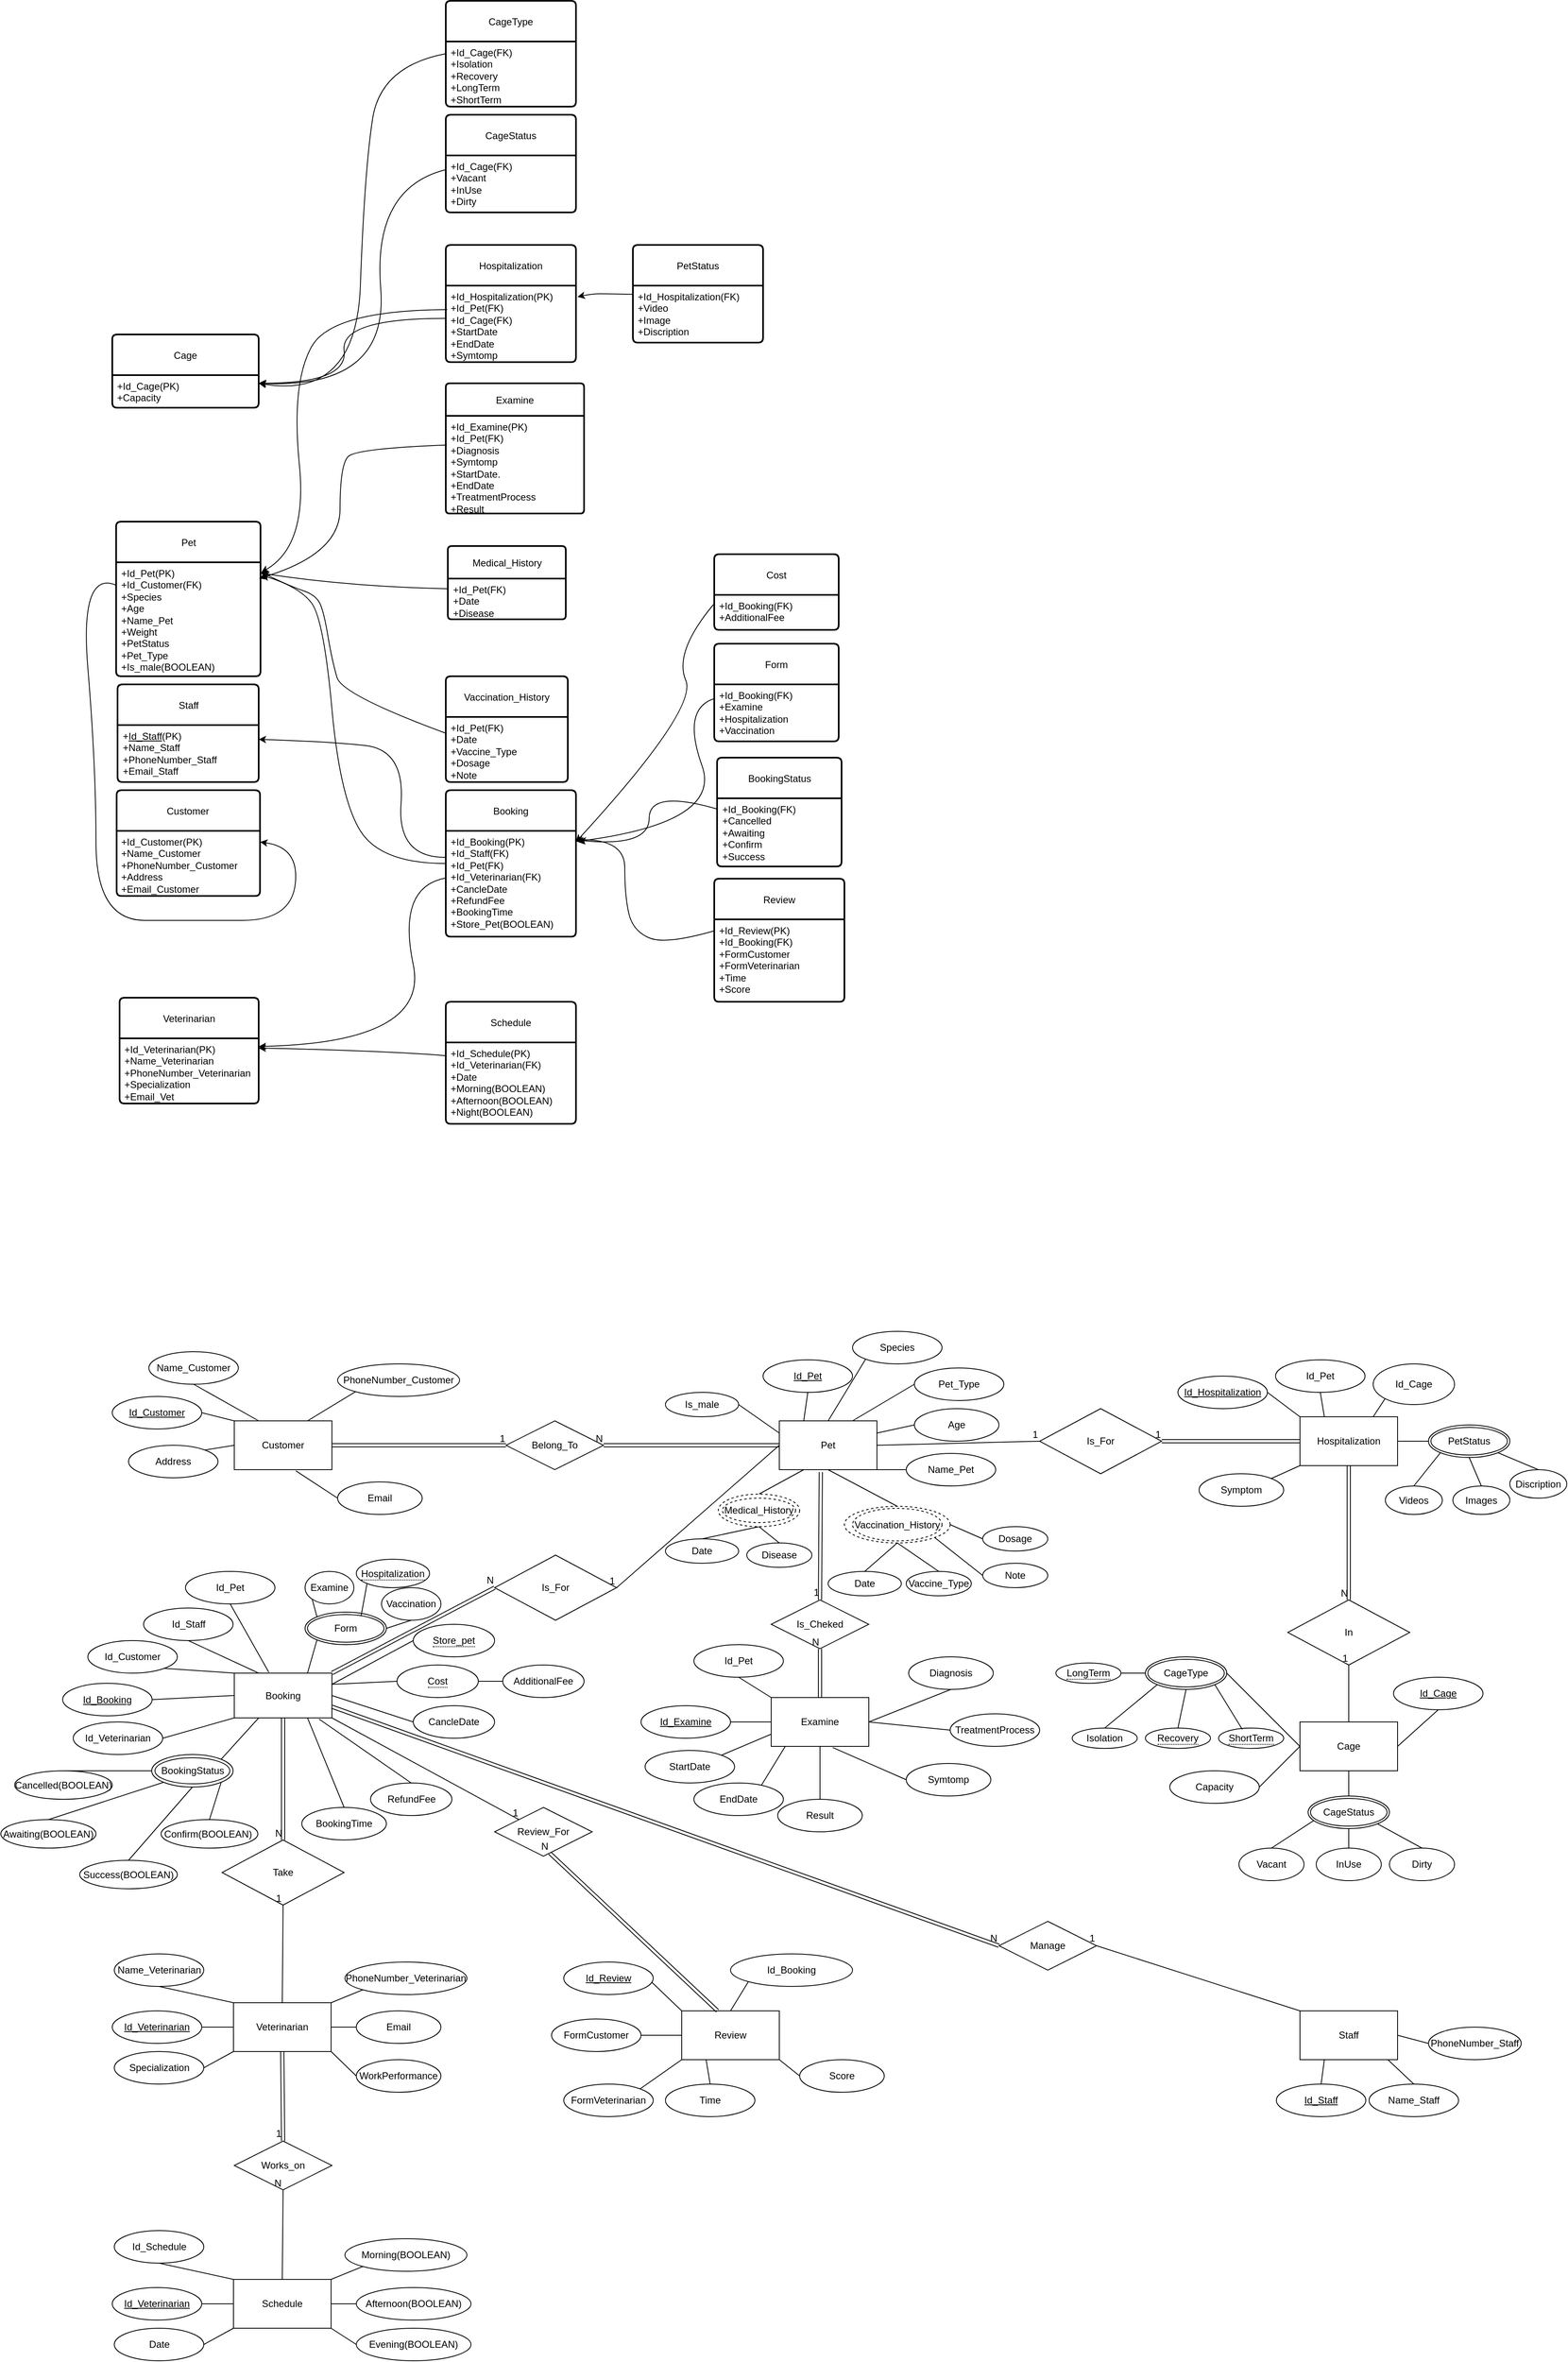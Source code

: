 <mxfile version="26.0.11">
  <diagram name="Trang-1" id="8K1XiuxhxCOyhfcTuzyn">
    <mxGraphModel dx="1833" dy="4134" grid="1" gridSize="10" guides="1" tooltips="1" connect="1" arrows="1" fold="1" page="1" pageScale="1" pageWidth="827" pageHeight="1169" math="0" shadow="0">
      <root>
        <mxCell id="0" />
        <mxCell id="1" parent="0" />
        <mxCell id="QY5TkbS7HgelhhC83756-2" value="Customer" style="rounded=0;whiteSpace=wrap;html=1;" parent="1" vertex="1">
          <mxGeometry x="-40" y="-1005" width="120" height="60" as="geometry" />
        </mxCell>
        <mxCell id="QY5TkbS7HgelhhC83756-3" value="&lt;u&gt;Id_Customer&lt;/u&gt;" style="ellipse;whiteSpace=wrap;html=1;" parent="1" vertex="1">
          <mxGeometry x="-190" y="-1035" width="110" height="40" as="geometry" />
        </mxCell>
        <mxCell id="QY5TkbS7HgelhhC83756-4" value="Address" style="ellipse;whiteSpace=wrap;html=1;" parent="1" vertex="1">
          <mxGeometry x="-170" y="-975" width="110" height="40" as="geometry" />
        </mxCell>
        <mxCell id="QY5TkbS7HgelhhC83756-5" value="Name_Customer" style="ellipse;whiteSpace=wrap;html=1;" parent="1" vertex="1">
          <mxGeometry x="-145" y="-1090" width="110" height="40" as="geometry" />
        </mxCell>
        <mxCell id="QY5TkbS7HgelhhC83756-6" value="PhoneNumber_Customer" style="ellipse;whiteSpace=wrap;html=1;" parent="1" vertex="1">
          <mxGeometry x="87" y="-1075" width="150" height="40" as="geometry" />
        </mxCell>
        <mxCell id="QY5TkbS7HgelhhC83756-7" value="Email" style="ellipse;whiteSpace=wrap;html=1;" parent="1" vertex="1">
          <mxGeometry x="87" y="-930" width="104" height="40" as="geometry" />
        </mxCell>
        <mxCell id="QY5TkbS7HgelhhC83756-9" value="" style="endArrow=none;html=1;rounded=0;entryX=0;entryY=1;entryDx=0;entryDy=0;exitX=0.75;exitY=0;exitDx=0;exitDy=0;" parent="1" source="QY5TkbS7HgelhhC83756-2" target="QY5TkbS7HgelhhC83756-6" edge="1">
          <mxGeometry width="50" height="50" relative="1" as="geometry">
            <mxPoint x="170" y="-755" as="sourcePoint" />
            <mxPoint x="220" y="-805" as="targetPoint" />
          </mxGeometry>
        </mxCell>
        <mxCell id="QY5TkbS7HgelhhC83756-10" value="" style="endArrow=none;html=1;rounded=0;exitX=0.5;exitY=1;exitDx=0;exitDy=0;entryX=0.25;entryY=0;entryDx=0;entryDy=0;" parent="1" source="QY5TkbS7HgelhhC83756-5" target="QY5TkbS7HgelhhC83756-2" edge="1">
          <mxGeometry width="50" height="50" relative="1" as="geometry">
            <mxPoint x="180" y="-745" as="sourcePoint" />
            <mxPoint x="230" y="-795" as="targetPoint" />
          </mxGeometry>
        </mxCell>
        <mxCell id="QY5TkbS7HgelhhC83756-11" value="" style="endArrow=none;html=1;rounded=0;entryX=0.631;entryY=1.024;entryDx=0;entryDy=0;exitX=0;exitY=0.5;exitDx=0;exitDy=0;entryPerimeter=0;" parent="1" source="QY5TkbS7HgelhhC83756-7" target="QY5TkbS7HgelhhC83756-2" edge="1">
          <mxGeometry width="50" height="50" relative="1" as="geometry">
            <mxPoint x="190" y="-735" as="sourcePoint" />
            <mxPoint x="240" y="-785" as="targetPoint" />
          </mxGeometry>
        </mxCell>
        <mxCell id="QY5TkbS7HgelhhC83756-12" value="" style="endArrow=none;html=1;rounded=0;exitX=1;exitY=0.5;exitDx=0;exitDy=0;entryX=0;entryY=0;entryDx=0;entryDy=0;" parent="1" source="QY5TkbS7HgelhhC83756-3" target="QY5TkbS7HgelhhC83756-2" edge="1">
          <mxGeometry width="50" height="50" relative="1" as="geometry">
            <mxPoint x="-5" y="-1025" as="sourcePoint" />
            <mxPoint x="30" y="-995" as="targetPoint" />
          </mxGeometry>
        </mxCell>
        <mxCell id="QY5TkbS7HgelhhC83756-13" value="" style="endArrow=none;html=1;rounded=0;exitX=1;exitY=0;exitDx=0;exitDy=0;entryX=0;entryY=0.5;entryDx=0;entryDy=0;" parent="1" source="QY5TkbS7HgelhhC83756-4" target="QY5TkbS7HgelhhC83756-2" edge="1">
          <mxGeometry width="50" height="50" relative="1" as="geometry">
            <mxPoint x="-70" y="-1005" as="sourcePoint" />
            <mxPoint x="-30" y="-995" as="targetPoint" />
          </mxGeometry>
        </mxCell>
        <mxCell id="QY5TkbS7HgelhhC83756-18" value="Pet" style="rounded=0;whiteSpace=wrap;html=1;" parent="1" vertex="1">
          <mxGeometry x="630" y="-1005" width="120" height="60" as="geometry" />
        </mxCell>
        <mxCell id="QY5TkbS7HgelhhC83756-19" value="&lt;u&gt;Id_Pet&lt;/u&gt;" style="ellipse;whiteSpace=wrap;html=1;" parent="1" vertex="1">
          <mxGeometry x="610" y="-1080" width="110" height="40" as="geometry" />
        </mxCell>
        <mxCell id="QY5TkbS7HgelhhC83756-22" value="Species" style="ellipse;whiteSpace=wrap;html=1;" parent="1" vertex="1">
          <mxGeometry x="720" y="-1115" width="110" height="40" as="geometry" />
        </mxCell>
        <mxCell id="QY5TkbS7HgelhhC83756-23" value="Age" style="ellipse;whiteSpace=wrap;html=1;" parent="1" vertex="1">
          <mxGeometry x="796" y="-1020" width="104" height="40" as="geometry" />
        </mxCell>
        <mxCell id="QY5TkbS7HgelhhC83756-25" value="" style="endArrow=none;html=1;rounded=0;entryX=0;entryY=1;entryDx=0;entryDy=0;exitX=0.5;exitY=0;exitDx=0;exitDy=0;" parent="1" source="QY5TkbS7HgelhhC83756-18" target="QY5TkbS7HgelhhC83756-22" edge="1">
          <mxGeometry width="50" height="50" relative="1" as="geometry">
            <mxPoint x="840" y="-745" as="sourcePoint" />
            <mxPoint x="890" y="-795" as="targetPoint" />
          </mxGeometry>
        </mxCell>
        <mxCell id="QY5TkbS7HgelhhC83756-27" value="" style="endArrow=none;html=1;rounded=0;entryX=1;entryY=0.25;entryDx=0;entryDy=0;exitX=0;exitY=0.5;exitDx=0;exitDy=0;" parent="1" source="QY5TkbS7HgelhhC83756-23" target="QY5TkbS7HgelhhC83756-18" edge="1">
          <mxGeometry width="50" height="50" relative="1" as="geometry">
            <mxPoint x="860" y="-725" as="sourcePoint" />
            <mxPoint x="910" y="-775" as="targetPoint" />
          </mxGeometry>
        </mxCell>
        <mxCell id="QY5TkbS7HgelhhC83756-28" value="" style="endArrow=none;html=1;rounded=0;exitX=0.5;exitY=1;exitDx=0;exitDy=0;entryX=0.25;entryY=0;entryDx=0;entryDy=0;" parent="1" source="QY5TkbS7HgelhhC83756-19" target="QY5TkbS7HgelhhC83756-18" edge="1">
          <mxGeometry width="50" height="50" relative="1" as="geometry">
            <mxPoint x="665" y="-1015" as="sourcePoint" />
            <mxPoint x="700" y="-985" as="targetPoint" />
          </mxGeometry>
        </mxCell>
        <mxCell id="QY5TkbS7HgelhhC83756-29" value="" style="endArrow=none;html=1;rounded=0;entryX=0;entryY=0.25;entryDx=0;entryDy=0;exitX=1;exitY=0.5;exitDx=0;exitDy=0;" parent="1" source="4-qAwHRjjEft5RPgjOS8-1" target="QY5TkbS7HgelhhC83756-18" edge="1">
          <mxGeometry width="50" height="50" relative="1" as="geometry">
            <mxPoint x="600" y="-1020.0" as="sourcePoint" />
            <mxPoint x="630" y="-965" as="targetPoint" />
          </mxGeometry>
        </mxCell>
        <mxCell id="QY5TkbS7HgelhhC83756-31" value="Name_Pet" style="ellipse;whiteSpace=wrap;html=1;" parent="1" vertex="1">
          <mxGeometry x="786" y="-965" width="110" height="40" as="geometry" />
        </mxCell>
        <mxCell id="QY5TkbS7HgelhhC83756-32" value="" style="endArrow=none;html=1;rounded=0;entryX=1;entryY=1;entryDx=0;entryDy=0;exitX=0;exitY=0.5;exitDx=0;exitDy=0;" parent="1" source="QY5TkbS7HgelhhC83756-31" target="QY5TkbS7HgelhhC83756-18" edge="1">
          <mxGeometry width="50" height="50" relative="1" as="geometry">
            <mxPoint x="880" y="-860" as="sourcePoint" />
            <mxPoint x="700" y="-760" as="targetPoint" />
          </mxGeometry>
        </mxCell>
        <mxCell id="QY5TkbS7HgelhhC83756-38" value="" style="endArrow=none;html=1;rounded=0;exitX=0.25;exitY=1;exitDx=0;exitDy=0;entryX=0.5;entryY=0;entryDx=0;entryDy=0;" parent="1" source="QY5TkbS7HgelhhC83756-18" target="W4AiUUPc4BGqPDX8HGqo-80" edge="1">
          <mxGeometry width="50" height="50" relative="1" as="geometry">
            <mxPoint x="654" y="-1046" as="sourcePoint" />
            <mxPoint x="605" y="-915" as="targetPoint" />
          </mxGeometry>
        </mxCell>
        <mxCell id="QY5TkbS7HgelhhC83756-39" value="" style="endArrow=none;html=1;rounded=0;exitX=0.5;exitY=1;exitDx=0;exitDy=0;entryX=0.5;entryY=0;entryDx=0;entryDy=0;" parent="1" source="QY5TkbS7HgelhhC83756-18" target="W4AiUUPc4BGqPDX8HGqo-82" edge="1">
          <mxGeometry width="50" height="50" relative="1" as="geometry">
            <mxPoint x="654" y="-1046" as="sourcePoint" />
            <mxPoint x="755" y="-890" as="targetPoint" />
          </mxGeometry>
        </mxCell>
        <mxCell id="QY5TkbS7HgelhhC83756-40" value="Disease" style="ellipse;whiteSpace=wrap;html=1;" parent="1" vertex="1">
          <mxGeometry x="590" y="-855" width="80" height="30" as="geometry" />
        </mxCell>
        <mxCell id="QY5TkbS7HgelhhC83756-41" value="Date" style="ellipse;whiteSpace=wrap;html=1;" parent="1" vertex="1">
          <mxGeometry x="490" y="-860" width="90" height="30" as="geometry" />
        </mxCell>
        <mxCell id="QY5TkbS7HgelhhC83756-42" value="Vaccine_Type" style="ellipse;whiteSpace=wrap;html=1;" parent="1" vertex="1">
          <mxGeometry x="786" y="-820" width="80" height="30" as="geometry" />
        </mxCell>
        <mxCell id="QY5TkbS7HgelhhC83756-43" value="Date" style="ellipse;whiteSpace=wrap;html=1;" parent="1" vertex="1">
          <mxGeometry x="690" y="-820" width="90" height="30" as="geometry" />
        </mxCell>
        <mxCell id="QY5TkbS7HgelhhC83756-45" value="" style="endArrow=none;html=1;rounded=0;exitX=0.5;exitY=1;exitDx=0;exitDy=0;entryX=0.5;entryY=0;entryDx=0;entryDy=0;" parent="1" source="W4AiUUPc4BGqPDX8HGqo-80" target="QY5TkbS7HgelhhC83756-41" edge="1">
          <mxGeometry width="50" height="50" relative="1" as="geometry">
            <mxPoint x="605" y="-875" as="sourcePoint" />
            <mxPoint x="600" y="-880" as="targetPoint" />
          </mxGeometry>
        </mxCell>
        <mxCell id="QY5TkbS7HgelhhC83756-46" value="" style="endArrow=none;html=1;rounded=0;exitX=0.5;exitY=1;exitDx=0;exitDy=0;entryX=0.5;entryY=0;entryDx=0;entryDy=0;" parent="1" source="W4AiUUPc4BGqPDX8HGqo-80" target="QY5TkbS7HgelhhC83756-40" edge="1">
          <mxGeometry width="50" height="50" relative="1" as="geometry">
            <mxPoint x="605" y="-875" as="sourcePoint" />
            <mxPoint x="575" y="-820" as="targetPoint" />
          </mxGeometry>
        </mxCell>
        <mxCell id="QY5TkbS7HgelhhC83756-47" value="" style="endArrow=none;html=1;rounded=0;exitX=0.5;exitY=1;exitDx=0;exitDy=0;entryX=0.5;entryY=0;entryDx=0;entryDy=0;" parent="1" source="W4AiUUPc4BGqPDX8HGqo-82" target="QY5TkbS7HgelhhC83756-42" edge="1">
          <mxGeometry width="50" height="50" relative="1" as="geometry">
            <mxPoint x="755" y="-850" as="sourcePoint" />
            <mxPoint x="650" y="-790" as="targetPoint" />
          </mxGeometry>
        </mxCell>
        <mxCell id="QY5TkbS7HgelhhC83756-48" value="" style="endArrow=none;html=1;rounded=0;exitX=0.5;exitY=1;exitDx=0;exitDy=0;entryX=0.5;entryY=0;entryDx=0;entryDy=0;" parent="1" source="W4AiUUPc4BGqPDX8HGqo-82" target="QY5TkbS7HgelhhC83756-43" edge="1">
          <mxGeometry width="50" height="50" relative="1" as="geometry">
            <mxPoint x="755" y="-850" as="sourcePoint" />
            <mxPoint x="800" y="-800" as="targetPoint" />
          </mxGeometry>
        </mxCell>
        <mxCell id="QY5TkbS7HgelhhC83756-49" value="Staff" style="rounded=0;whiteSpace=wrap;html=1;" parent="1" vertex="1">
          <mxGeometry x="1270" y="-280" width="120" height="60" as="geometry" />
        </mxCell>
        <mxCell id="QY5TkbS7HgelhhC83756-50" value="&lt;u&gt;Id_Staff&lt;/u&gt;" style="ellipse;whiteSpace=wrap;html=1;" parent="1" vertex="1">
          <mxGeometry x="1241" y="-190" width="110" height="40" as="geometry" />
        </mxCell>
        <mxCell id="QY5TkbS7HgelhhC83756-52" value="Name_Staff" style="ellipse;whiteSpace=wrap;html=1;" parent="1" vertex="1">
          <mxGeometry x="1355" y="-190" width="110" height="40" as="geometry" />
        </mxCell>
        <mxCell id="QY5TkbS7HgelhhC83756-53" value="PhoneNumber_Staff" style="ellipse;whiteSpace=wrap;html=1;" parent="1" vertex="1">
          <mxGeometry x="1428" y="-260" width="114" height="40" as="geometry" />
        </mxCell>
        <mxCell id="QY5TkbS7HgelhhC83756-56" value="" style="endArrow=none;html=1;rounded=0;entryX=0;entryY=0.5;entryDx=0;entryDy=0;exitX=1;exitY=0.5;exitDx=0;exitDy=0;" parent="1" source="QY5TkbS7HgelhhC83756-49" target="QY5TkbS7HgelhhC83756-53" edge="1">
          <mxGeometry width="50" height="50" relative="1" as="geometry">
            <mxPoint x="1346" y="-50" as="sourcePoint" />
            <mxPoint x="1396" y="-100" as="targetPoint" />
          </mxGeometry>
        </mxCell>
        <mxCell id="QY5TkbS7HgelhhC83756-57" value="" style="endArrow=none;html=1;rounded=0;exitX=0.5;exitY=0;exitDx=0;exitDy=0;entryX=0.902;entryY=1.002;entryDx=0;entryDy=0;entryPerimeter=0;" parent="1" source="QY5TkbS7HgelhhC83756-52" target="QY5TkbS7HgelhhC83756-49" edge="1">
          <mxGeometry width="50" height="50" relative="1" as="geometry">
            <mxPoint x="1356" y="-40" as="sourcePoint" />
            <mxPoint x="1406" y="-90" as="targetPoint" />
          </mxGeometry>
        </mxCell>
        <mxCell id="QY5TkbS7HgelhhC83756-59" value="" style="endArrow=none;html=1;rounded=0;exitX=0.5;exitY=0;exitDx=0;exitDy=0;entryX=0.25;entryY=1;entryDx=0;entryDy=0;" parent="1" source="QY5TkbS7HgelhhC83756-50" target="QY5TkbS7HgelhhC83756-49" edge="1">
          <mxGeometry width="50" height="50" relative="1" as="geometry">
            <mxPoint x="1171" y="-320" as="sourcePoint" />
            <mxPoint x="1206" y="-290" as="targetPoint" />
          </mxGeometry>
        </mxCell>
        <mxCell id="CYrbQzywCWd79HdZjNZl-1" value="Veterinarian" style="rounded=0;whiteSpace=wrap;html=1;" parent="1" vertex="1">
          <mxGeometry x="-41" y="-290" width="120" height="60" as="geometry" />
        </mxCell>
        <mxCell id="CYrbQzywCWd79HdZjNZl-2" value="&lt;u&gt;Id_Veterinarian&lt;/u&gt;" style="ellipse;whiteSpace=wrap;html=1;" parent="1" vertex="1">
          <mxGeometry x="-190" y="-280" width="110" height="40" as="geometry" />
        </mxCell>
        <mxCell id="CYrbQzywCWd79HdZjNZl-4" value="Name_Veterinarian" style="ellipse;whiteSpace=wrap;html=1;" parent="1" vertex="1">
          <mxGeometry x="-187.5" y="-350" width="110" height="40" as="geometry" />
        </mxCell>
        <mxCell id="CYrbQzywCWd79HdZjNZl-5" value="PhoneNumber_Veterinarian" style="ellipse;whiteSpace=wrap;html=1;" parent="1" vertex="1">
          <mxGeometry x="96" y="-340" width="150" height="40" as="geometry" />
        </mxCell>
        <mxCell id="CYrbQzywCWd79HdZjNZl-6" value="Email" style="ellipse;whiteSpace=wrap;html=1;" parent="1" vertex="1">
          <mxGeometry x="110" y="-280" width="104" height="40" as="geometry" />
        </mxCell>
        <mxCell id="CYrbQzywCWd79HdZjNZl-8" value="" style="endArrow=none;html=1;rounded=0;entryX=0;entryY=1;entryDx=0;entryDy=0;exitX=1;exitY=0;exitDx=0;exitDy=0;" parent="1" source="CYrbQzywCWd79HdZjNZl-1" target="CYrbQzywCWd79HdZjNZl-5" edge="1">
          <mxGeometry width="50" height="50" relative="1" as="geometry">
            <mxPoint x="166.5" y="-40" as="sourcePoint" />
            <mxPoint x="216.5" y="-90" as="targetPoint" />
          </mxGeometry>
        </mxCell>
        <mxCell id="CYrbQzywCWd79HdZjNZl-9" value="" style="endArrow=none;html=1;rounded=0;exitX=0.5;exitY=1;exitDx=0;exitDy=0;entryX=0;entryY=0;entryDx=0;entryDy=0;" parent="1" source="CYrbQzywCWd79HdZjNZl-4" target="CYrbQzywCWd79HdZjNZl-1" edge="1">
          <mxGeometry width="50" height="50" relative="1" as="geometry">
            <mxPoint x="176.5" y="-30" as="sourcePoint" />
            <mxPoint x="226.5" y="-80" as="targetPoint" />
          </mxGeometry>
        </mxCell>
        <mxCell id="CYrbQzywCWd79HdZjNZl-10" value="" style="endArrow=none;html=1;rounded=0;entryX=1;entryY=0.5;entryDx=0;entryDy=0;exitX=0;exitY=0.5;exitDx=0;exitDy=0;" parent="1" source="CYrbQzywCWd79HdZjNZl-6" target="CYrbQzywCWd79HdZjNZl-1" edge="1">
          <mxGeometry width="50" height="50" relative="1" as="geometry">
            <mxPoint x="186.5" y="-20" as="sourcePoint" />
            <mxPoint x="236.5" y="-70" as="targetPoint" />
          </mxGeometry>
        </mxCell>
        <mxCell id="CYrbQzywCWd79HdZjNZl-11" value="" style="endArrow=none;html=1;rounded=0;exitX=1;exitY=0.5;exitDx=0;exitDy=0;entryX=0;entryY=0.5;entryDx=0;entryDy=0;" parent="1" source="CYrbQzywCWd79HdZjNZl-2" target="CYrbQzywCWd79HdZjNZl-1" edge="1">
          <mxGeometry width="50" height="50" relative="1" as="geometry">
            <mxPoint x="-8.5" y="-310" as="sourcePoint" />
            <mxPoint x="26.5" y="-280" as="targetPoint" />
          </mxGeometry>
        </mxCell>
        <mxCell id="CYrbQzywCWd79HdZjNZl-12" value="" style="endArrow=none;html=1;rounded=0;exitX=1;exitY=0.5;exitDx=0;exitDy=0;entryX=0;entryY=1;entryDx=0;entryDy=0;" parent="1" source="CYrbQzywCWd79HdZjNZl-14" target="CYrbQzywCWd79HdZjNZl-1" edge="1">
          <mxGeometry width="50" height="50" relative="1" as="geometry">
            <mxPoint x="-79.746" y="-254.192" as="sourcePoint" />
            <mxPoint x="-33.5" y="-280" as="targetPoint" />
          </mxGeometry>
        </mxCell>
        <mxCell id="CYrbQzywCWd79HdZjNZl-14" value="Specialization" style="ellipse;whiteSpace=wrap;html=1;" parent="1" vertex="1">
          <mxGeometry x="-187.5" y="-230" width="110" height="40" as="geometry" />
        </mxCell>
        <mxCell id="CYrbQzywCWd79HdZjNZl-16" value="Booking" style="rounded=0;whiteSpace=wrap;html=1;" parent="1" vertex="1">
          <mxGeometry x="-40" y="-695" width="120" height="55" as="geometry" />
        </mxCell>
        <mxCell id="CYrbQzywCWd79HdZjNZl-17" value="&lt;u&gt;Id_Booking&lt;/u&gt;" style="ellipse;whiteSpace=wrap;html=1;" parent="1" vertex="1">
          <mxGeometry x="-251" y="-682.5" width="110" height="40" as="geometry" />
        </mxCell>
        <mxCell id="CYrbQzywCWd79HdZjNZl-18" value="Id_Veterinarian" style="ellipse;whiteSpace=wrap;html=1;" parent="1" vertex="1">
          <mxGeometry x="-238" y="-635" width="110" height="40" as="geometry" />
        </mxCell>
        <mxCell id="CYrbQzywCWd79HdZjNZl-19" value="Id_Customer" style="ellipse;whiteSpace=wrap;html=1;" parent="1" vertex="1">
          <mxGeometry x="-220" y="-735" width="110" height="40" as="geometry" />
        </mxCell>
        <mxCell id="CYrbQzywCWd79HdZjNZl-20" value="Id_Pet" style="ellipse;whiteSpace=wrap;html=1;" parent="1" vertex="1">
          <mxGeometry x="-100" y="-820" width="110" height="40" as="geometry" />
        </mxCell>
        <mxCell id="CYrbQzywCWd79HdZjNZl-23" value="" style="endArrow=none;html=1;rounded=0;entryX=0.5;entryY=1;entryDx=0;entryDy=0;exitX=0.353;exitY=-0.021;exitDx=0;exitDy=0;exitPerimeter=0;" parent="1" source="CYrbQzywCWd79HdZjNZl-16" target="CYrbQzywCWd79HdZjNZl-20" edge="1">
          <mxGeometry width="50" height="50" relative="1" as="geometry">
            <mxPoint x="170" y="-445" as="sourcePoint" />
            <mxPoint x="220" y="-495" as="targetPoint" />
          </mxGeometry>
        </mxCell>
        <mxCell id="CYrbQzywCWd79HdZjNZl-24" value="" style="endArrow=none;html=1;rounded=0;exitX=1;exitY=1;exitDx=0;exitDy=0;entryX=0;entryY=0;entryDx=0;entryDy=0;" parent="1" source="CYrbQzywCWd79HdZjNZl-19" target="CYrbQzywCWd79HdZjNZl-16" edge="1">
          <mxGeometry width="50" height="50" relative="1" as="geometry">
            <mxPoint x="180" y="-435" as="sourcePoint" />
            <mxPoint x="230" y="-485" as="targetPoint" />
          </mxGeometry>
        </mxCell>
        <mxCell id="CYrbQzywCWd79HdZjNZl-25" value="" style="endArrow=none;html=1;rounded=0;entryX=0.75;entryY=0;entryDx=0;entryDy=0;exitX=0;exitY=1;exitDx=0;exitDy=0;" parent="1" source="W4AiUUPc4BGqPDX8HGqo-118" target="CYrbQzywCWd79HdZjNZl-16" edge="1">
          <mxGeometry width="50" height="50" relative="1" as="geometry">
            <mxPoint x="70" y="-730" as="sourcePoint" />
            <mxPoint x="240" y="-475" as="targetPoint" />
          </mxGeometry>
        </mxCell>
        <mxCell id="CYrbQzywCWd79HdZjNZl-26" value="" style="endArrow=none;html=1;rounded=0;exitX=1;exitY=0.5;exitDx=0;exitDy=0;entryX=0;entryY=0.5;entryDx=0;entryDy=0;" parent="1" source="CYrbQzywCWd79HdZjNZl-17" target="CYrbQzywCWd79HdZjNZl-16" edge="1">
          <mxGeometry width="50" height="50" relative="1" as="geometry">
            <mxPoint x="-5" y="-715" as="sourcePoint" />
            <mxPoint x="-50" y="-662" as="targetPoint" />
          </mxGeometry>
        </mxCell>
        <mxCell id="CYrbQzywCWd79HdZjNZl-27" value="" style="endArrow=none;html=1;rounded=0;exitX=1;exitY=0.5;exitDx=0;exitDy=0;entryX=0;entryY=1;entryDx=0;entryDy=0;" parent="1" source="CYrbQzywCWd79HdZjNZl-18" target="CYrbQzywCWd79HdZjNZl-16" edge="1">
          <mxGeometry width="50" height="50" relative="1" as="geometry">
            <mxPoint x="-70" y="-695" as="sourcePoint" />
            <mxPoint x="-30" y="-685" as="targetPoint" />
          </mxGeometry>
        </mxCell>
        <mxCell id="CYrbQzywCWd79HdZjNZl-28" value="" style="endArrow=none;html=1;rounded=0;entryX=0.25;entryY=1;entryDx=0;entryDy=0;exitX=1;exitY=0;exitDx=0;exitDy=0;" parent="1" source="CYrbQzywCWd79HdZjNZl-31" target="CYrbQzywCWd79HdZjNZl-16" edge="1">
          <mxGeometry width="50" height="50" relative="1" as="geometry">
            <mxPoint x="-27.84" y="-602.52" as="sourcePoint" />
            <mxPoint x="-30" y="-625" as="targetPoint" />
          </mxGeometry>
        </mxCell>
        <mxCell id="CYrbQzywCWd79HdZjNZl-31" value="BookingStatus" style="ellipse;shape=doubleEllipse;whiteSpace=wrap;html=1;" parent="1" vertex="1">
          <mxGeometry x="-141.5" y="-595" width="100" height="40" as="geometry" />
        </mxCell>
        <mxCell id="CYrbQzywCWd79HdZjNZl-33" value="Cancelled(BOOLEAN)" style="ellipse;whiteSpace=wrap;html=1;" parent="1" vertex="1">
          <mxGeometry x="-310" y="-575" width="120" height="35" as="geometry" />
        </mxCell>
        <mxCell id="CYrbQzywCWd79HdZjNZl-34" value="Awaiting(BOOLEAN)" style="ellipse;whiteSpace=wrap;html=1;" parent="1" vertex="1">
          <mxGeometry x="-327" y="-515" width="117" height="35" as="geometry" />
        </mxCell>
        <mxCell id="CYrbQzywCWd79HdZjNZl-36" value="" style="endArrow=none;html=1;rounded=0;exitX=0.5;exitY=0;exitDx=0;exitDy=0;entryX=0;entryY=0.5;entryDx=0;entryDy=0;" parent="1" source="CYrbQzywCWd79HdZjNZl-33" target="CYrbQzywCWd79HdZjNZl-31" edge="1">
          <mxGeometry width="50" height="50" relative="1" as="geometry">
            <mxPoint x="50" y="-655" as="sourcePoint" />
            <mxPoint x="100" y="-705" as="targetPoint" />
          </mxGeometry>
        </mxCell>
        <mxCell id="CYrbQzywCWd79HdZjNZl-37" value="" style="endArrow=none;html=1;rounded=0;exitX=0.5;exitY=0;exitDx=0;exitDy=0;entryX=0;entryY=1;entryDx=0;entryDy=0;" parent="1" source="CYrbQzywCWd79HdZjNZl-34" target="CYrbQzywCWd79HdZjNZl-31" edge="1">
          <mxGeometry width="50" height="50" relative="1" as="geometry">
            <mxPoint x="-155" y="-535" as="sourcePoint" />
            <mxPoint x="-81" y="-555" as="targetPoint" />
          </mxGeometry>
        </mxCell>
        <mxCell id="rCRyRs_JGvl4wqe72HWA-4" value="" style="endArrow=none;html=1;rounded=0;exitX=1;exitY=0.5;exitDx=0;exitDy=0;entryX=0;entryY=0.5;entryDx=0;entryDy=0;" parent="1" source="CYrbQzywCWd79HdZjNZl-16" target="a1iI6d-ZSCeefE0YbWdk-7" edge="1">
          <mxGeometry width="50" height="50" relative="1" as="geometry">
            <mxPoint x="80" y="-535" as="sourcePoint" />
            <mxPoint x="176" y="-645" as="targetPoint" />
          </mxGeometry>
        </mxCell>
        <mxCell id="rCRyRs_JGvl4wqe72HWA-11" value="" style="endArrow=none;html=1;rounded=0;exitX=0.869;exitY=1.027;exitDx=0;exitDy=0;entryX=0.5;entryY=0;entryDx=0;entryDy=0;exitPerimeter=0;" parent="1" source="CYrbQzywCWd79HdZjNZl-16" target="a1iI6d-ZSCeefE0YbWdk-6" edge="1">
          <mxGeometry width="50" height="50" relative="1" as="geometry">
            <mxPoint x="100" y="-925" as="sourcePoint" />
            <mxPoint x="146" y="-575" as="targetPoint" />
          </mxGeometry>
        </mxCell>
        <mxCell id="rCRyRs_JGvl4wqe72HWA-12" value="Cage" style="rounded=0;whiteSpace=wrap;html=1;" parent="1" vertex="1">
          <mxGeometry x="1270" y="-635" width="120" height="60" as="geometry" />
        </mxCell>
        <mxCell id="rCRyRs_JGvl4wqe72HWA-13" value="&lt;u&gt;Id_Cage&lt;/u&gt;" style="ellipse;whiteSpace=wrap;html=1;" parent="1" vertex="1">
          <mxGeometry x="1385" y="-690" width="110" height="40" as="geometry" />
        </mxCell>
        <mxCell id="rCRyRs_JGvl4wqe72HWA-22" value="" style="endArrow=none;html=1;rounded=0;entryX=1;entryY=0.5;entryDx=0;entryDy=0;exitX=0.5;exitY=1;exitDx=0;exitDy=0;" parent="1" source="rCRyRs_JGvl4wqe72HWA-13" target="rCRyRs_JGvl4wqe72HWA-12" edge="1">
          <mxGeometry width="50" height="50" relative="1" as="geometry">
            <mxPoint x="1430" y="-630" as="sourcePoint" />
            <mxPoint x="1300" y="-615" as="targetPoint" />
          </mxGeometry>
        </mxCell>
        <mxCell id="rCRyRs_JGvl4wqe72HWA-23" value="" style="endArrow=none;html=1;rounded=0;exitX=0.5;exitY=0;exitDx=0;exitDy=0;entryX=0.5;entryY=1;entryDx=0;entryDy=0;" parent="1" source="W4AiUUPc4BGqPDX8HGqo-46" target="rCRyRs_JGvl4wqe72HWA-12" edge="1">
          <mxGeometry width="50" height="50" relative="1" as="geometry">
            <mxPoint x="1330" y="-555" as="sourcePoint" />
            <mxPoint x="1240" y="-615" as="targetPoint" />
          </mxGeometry>
        </mxCell>
        <mxCell id="rCRyRs_JGvl4wqe72HWA-24" value="" style="endArrow=none;html=1;rounded=0;entryX=0;entryY=0.5;entryDx=0;entryDy=0;exitX=1;exitY=0.5;exitDx=0;exitDy=0;" parent="1" source="W4AiUUPc4BGqPDX8HGqo-56" target="rCRyRs_JGvl4wqe72HWA-12" edge="1">
          <mxGeometry width="50" height="50" relative="1" as="geometry">
            <mxPoint x="1185" y="-685" as="sourcePoint" />
            <mxPoint x="1240" y="-555" as="targetPoint" />
          </mxGeometry>
        </mxCell>
        <mxCell id="rCRyRs_JGvl4wqe72HWA-25" value="Hospitalization" style="rounded=0;whiteSpace=wrap;html=1;" parent="1" vertex="1">
          <mxGeometry x="1270" y="-1010" width="120" height="60" as="geometry" />
        </mxCell>
        <mxCell id="rCRyRs_JGvl4wqe72HWA-26" value="&lt;u&gt;Id_Hospitalization&lt;/u&gt;" style="ellipse;whiteSpace=wrap;html=1;" parent="1" vertex="1">
          <mxGeometry x="1120" y="-1060" width="110" height="40" as="geometry" />
        </mxCell>
        <mxCell id="rCRyRs_JGvl4wqe72HWA-27" value="StartDate" style="ellipse;whiteSpace=wrap;html=1;" parent="1" vertex="1">
          <mxGeometry x="465" y="-600" width="110" height="40" as="geometry" />
        </mxCell>
        <mxCell id="rCRyRs_JGvl4wqe72HWA-28" value="Id_Pet" style="ellipse;whiteSpace=wrap;html=1;" parent="1" vertex="1">
          <mxGeometry x="1240" y="-1080" width="110" height="40" as="geometry" />
        </mxCell>
        <mxCell id="rCRyRs_JGvl4wqe72HWA-29" value="Id_Cage" style="ellipse;whiteSpace=wrap;html=1;" parent="1" vertex="1">
          <mxGeometry x="1360" y="-1075" width="100" height="50" as="geometry" />
        </mxCell>
        <mxCell id="rCRyRs_JGvl4wqe72HWA-31" value="EndDate" style="ellipse;whiteSpace=wrap;html=1;" parent="1" vertex="1">
          <mxGeometry x="525" y="-560" width="110" height="40" as="geometry" />
        </mxCell>
        <mxCell id="rCRyRs_JGvl4wqe72HWA-32" value="" style="endArrow=none;html=1;rounded=0;entryX=0;entryY=1;entryDx=0;entryDy=0;exitX=0.75;exitY=0;exitDx=0;exitDy=0;" parent="1" source="rCRyRs_JGvl4wqe72HWA-25" target="rCRyRs_JGvl4wqe72HWA-29" edge="1">
          <mxGeometry width="50" height="50" relative="1" as="geometry">
            <mxPoint x="1480" y="-760" as="sourcePoint" />
            <mxPoint x="1530" y="-810" as="targetPoint" />
          </mxGeometry>
        </mxCell>
        <mxCell id="rCRyRs_JGvl4wqe72HWA-33" value="" style="endArrow=none;html=1;rounded=0;exitX=0.5;exitY=1;exitDx=0;exitDy=0;entryX=0.25;entryY=0;entryDx=0;entryDy=0;" parent="1" source="rCRyRs_JGvl4wqe72HWA-28" target="rCRyRs_JGvl4wqe72HWA-25" edge="1">
          <mxGeometry width="50" height="50" relative="1" as="geometry">
            <mxPoint x="1490" y="-750" as="sourcePoint" />
            <mxPoint x="1540" y="-800" as="targetPoint" />
          </mxGeometry>
        </mxCell>
        <mxCell id="rCRyRs_JGvl4wqe72HWA-35" value="" style="endArrow=none;html=1;rounded=0;exitX=1;exitY=0.5;exitDx=0;exitDy=0;entryX=0;entryY=0;entryDx=0;entryDy=0;" parent="1" source="rCRyRs_JGvl4wqe72HWA-26" target="rCRyRs_JGvl4wqe72HWA-25" edge="1">
          <mxGeometry width="50" height="50" relative="1" as="geometry">
            <mxPoint x="1305" y="-1030" as="sourcePoint" />
            <mxPoint x="1340" y="-1000" as="targetPoint" />
          </mxGeometry>
        </mxCell>
        <mxCell id="rCRyRs_JGvl4wqe72HWA-36" value="" style="endArrow=none;html=1;rounded=0;exitX=1;exitY=0;exitDx=0;exitDy=0;entryX=0;entryY=0.75;entryDx=0;entryDy=0;" parent="1" source="rCRyRs_JGvl4wqe72HWA-27" target="rCRyRs_JGvl4wqe72HWA-113" edge="1">
          <mxGeometry width="50" height="50" relative="1" as="geometry">
            <mxPoint x="565" y="-645" as="sourcePoint" />
            <mxPoint x="595.0" y="-600.0" as="targetPoint" />
          </mxGeometry>
        </mxCell>
        <mxCell id="rCRyRs_JGvl4wqe72HWA-37" value="" style="endArrow=none;html=1;rounded=0;entryX=0.151;entryY=0.977;entryDx=0;entryDy=0;exitX=0.756;exitY=0.062;exitDx=0;exitDy=0;exitPerimeter=0;entryPerimeter=0;" parent="1" source="rCRyRs_JGvl4wqe72HWA-31" target="rCRyRs_JGvl4wqe72HWA-113" edge="1">
          <mxGeometry width="50" height="50" relative="1" as="geometry">
            <mxPoint x="605" y="-558" as="sourcePoint" />
            <mxPoint x="625.0" y="-585.0" as="targetPoint" />
          </mxGeometry>
        </mxCell>
        <mxCell id="rCRyRs_JGvl4wqe72HWA-41" value="Review" style="rounded=0;whiteSpace=wrap;html=1;" parent="1" vertex="1">
          <mxGeometry x="510" y="-280" width="120" height="60" as="geometry" />
        </mxCell>
        <mxCell id="rCRyRs_JGvl4wqe72HWA-42" value="&lt;u&gt;Id_Review&lt;/u&gt;" style="ellipse;whiteSpace=wrap;html=1;" parent="1" vertex="1">
          <mxGeometry x="365" y="-340" width="110" height="40" as="geometry" />
        </mxCell>
        <mxCell id="rCRyRs_JGvl4wqe72HWA-45" value="Id_Booking" style="ellipse;whiteSpace=wrap;html=1;" parent="1" vertex="1">
          <mxGeometry x="570" y="-350" width="150" height="40" as="geometry" />
        </mxCell>
        <mxCell id="rCRyRs_JGvl4wqe72HWA-46" value="Score" style="ellipse;whiteSpace=wrap;html=1;" parent="1" vertex="1">
          <mxGeometry x="655" y="-220" width="104" height="40" as="geometry" />
        </mxCell>
        <mxCell id="rCRyRs_JGvl4wqe72HWA-48" value="" style="endArrow=none;html=1;rounded=0;entryX=0;entryY=1;entryDx=0;entryDy=0;exitX=0.5;exitY=0;exitDx=0;exitDy=0;" parent="1" source="rCRyRs_JGvl4wqe72HWA-41" target="rCRyRs_JGvl4wqe72HWA-45" edge="1">
          <mxGeometry width="50" height="50" relative="1" as="geometry">
            <mxPoint x="720" y="-30" as="sourcePoint" />
            <mxPoint x="770" y="-80" as="targetPoint" />
          </mxGeometry>
        </mxCell>
        <mxCell id="rCRyRs_JGvl4wqe72HWA-50" value="" style="endArrow=none;html=1;rounded=0;entryX=1;entryY=1;entryDx=0;entryDy=0;exitX=0;exitY=0.5;exitDx=0;exitDy=0;" parent="1" source="rCRyRs_JGvl4wqe72HWA-46" target="rCRyRs_JGvl4wqe72HWA-41" edge="1">
          <mxGeometry width="50" height="50" relative="1" as="geometry">
            <mxPoint x="740" y="-10" as="sourcePoint" />
            <mxPoint x="790" y="-60" as="targetPoint" />
          </mxGeometry>
        </mxCell>
        <mxCell id="rCRyRs_JGvl4wqe72HWA-51" value="" style="endArrow=none;html=1;rounded=0;entryX=0;entryY=0;entryDx=0;entryDy=0;exitX=0.982;exitY=0.616;exitDx=0;exitDy=0;exitPerimeter=0;" parent="1" source="rCRyRs_JGvl4wqe72HWA-42" target="rCRyRs_JGvl4wqe72HWA-41" edge="1">
          <mxGeometry width="50" height="50" relative="1" as="geometry">
            <mxPoint x="470" y="-290" as="sourcePoint" />
            <mxPoint x="580" y="-270" as="targetPoint" />
          </mxGeometry>
        </mxCell>
        <mxCell id="rCRyRs_JGvl4wqe72HWA-52" value="" style="endArrow=none;html=1;rounded=0;exitX=1;exitY=0.5;exitDx=0;exitDy=0;entryX=0;entryY=0.5;entryDx=0;entryDy=0;" parent="1" source="a1iI6d-ZSCeefE0YbWdk-5" target="rCRyRs_JGvl4wqe72HWA-41" edge="1">
          <mxGeometry width="50" height="50" relative="1" as="geometry">
            <mxPoint x="465" y="-250" as="sourcePoint" />
            <mxPoint x="520" y="-270" as="targetPoint" />
            <Array as="points">
              <mxPoint x="500" y="-250" />
            </Array>
          </mxGeometry>
        </mxCell>
        <mxCell id="rCRyRs_JGvl4wqe72HWA-76" value="Is_For" style="rhombus;whiteSpace=wrap;html=1;" parent="1" vertex="1">
          <mxGeometry x="280" y="-840" width="150" height="80" as="geometry" />
        </mxCell>
        <mxCell id="rCRyRs_JGvl4wqe72HWA-81" value="" style="endArrow=none;html=1;rounded=0;entryX=1;entryY=0.5;entryDx=0;entryDy=0;exitX=0;exitY=0.5;exitDx=0;exitDy=0;" parent="1" source="QY5TkbS7HgelhhC83756-18" target="rCRyRs_JGvl4wqe72HWA-76" edge="1">
          <mxGeometry relative="1" as="geometry">
            <mxPoint x="270" y="-670" as="sourcePoint" />
            <mxPoint x="430" y="-670" as="targetPoint" />
          </mxGeometry>
        </mxCell>
        <mxCell id="rCRyRs_JGvl4wqe72HWA-82" value="1" style="resizable=0;html=1;whiteSpace=wrap;align=right;verticalAlign=bottom;" parent="rCRyRs_JGvl4wqe72HWA-81" connectable="0" vertex="1">
          <mxGeometry x="1" relative="1" as="geometry" />
        </mxCell>
        <mxCell id="rCRyRs_JGvl4wqe72HWA-83" value="Take" style="rhombus;whiteSpace=wrap;html=1;" parent="1" vertex="1">
          <mxGeometry x="-55" y="-490" width="150" height="80" as="geometry" />
        </mxCell>
        <mxCell id="rCRyRs_JGvl4wqe72HWA-88" value="" style="endArrow=none;html=1;rounded=0;exitX=0.5;exitY=0;exitDx=0;exitDy=0;entryX=0.5;entryY=1;entryDx=0;entryDy=0;" parent="1" source="CYrbQzywCWd79HdZjNZl-1" target="rCRyRs_JGvl4wqe72HWA-83" edge="1">
          <mxGeometry relative="1" as="geometry">
            <mxPoint x="120" y="-570" as="sourcePoint" />
            <mxPoint x="280" y="-570" as="targetPoint" />
          </mxGeometry>
        </mxCell>
        <mxCell id="rCRyRs_JGvl4wqe72HWA-89" value="1" style="resizable=0;html=1;whiteSpace=wrap;align=right;verticalAlign=bottom;" parent="rCRyRs_JGvl4wqe72HWA-88" connectable="0" vertex="1">
          <mxGeometry x="1" relative="1" as="geometry" />
        </mxCell>
        <mxCell id="rCRyRs_JGvl4wqe72HWA-91" value="" style="shape=link;html=1;rounded=0;exitX=1;exitY=0;exitDx=0;exitDy=0;entryX=0;entryY=0.5;entryDx=0;entryDy=0;" parent="1" source="CYrbQzywCWd79HdZjNZl-16" target="rCRyRs_JGvl4wqe72HWA-76" edge="1">
          <mxGeometry relative="1" as="geometry">
            <mxPoint x="220" y="-680" as="sourcePoint" />
            <mxPoint x="280" y="-780" as="targetPoint" />
          </mxGeometry>
        </mxCell>
        <mxCell id="rCRyRs_JGvl4wqe72HWA-92" value="N" style="resizable=0;html=1;whiteSpace=wrap;align=right;verticalAlign=bottom;" parent="rCRyRs_JGvl4wqe72HWA-91" connectable="0" vertex="1">
          <mxGeometry x="1" relative="1" as="geometry" />
        </mxCell>
        <mxCell id="rCRyRs_JGvl4wqe72HWA-93" value="" style="shape=link;html=1;rounded=0;exitX=0.5;exitY=1;exitDx=0;exitDy=0;entryX=0.5;entryY=0;entryDx=0;entryDy=0;" parent="1" source="CYrbQzywCWd79HdZjNZl-16" target="rCRyRs_JGvl4wqe72HWA-83" edge="1">
          <mxGeometry relative="1" as="geometry">
            <mxPoint x="220" y="-680" as="sourcePoint" />
            <mxPoint x="380" y="-680" as="targetPoint" />
          </mxGeometry>
        </mxCell>
        <mxCell id="rCRyRs_JGvl4wqe72HWA-94" value="N" style="resizable=0;html=1;whiteSpace=wrap;align=right;verticalAlign=bottom;" parent="rCRyRs_JGvl4wqe72HWA-93" connectable="0" vertex="1">
          <mxGeometry x="1" relative="1" as="geometry" />
        </mxCell>
        <mxCell id="rCRyRs_JGvl4wqe72HWA-99" value="Is_For" style="rhombus;whiteSpace=wrap;html=1;" parent="1" vertex="1">
          <mxGeometry x="950" y="-1020" width="150" height="80" as="geometry" />
        </mxCell>
        <mxCell id="rCRyRs_JGvl4wqe72HWA-100" value="" style="shape=link;html=1;rounded=0;entryX=1;entryY=0.5;entryDx=0;entryDy=0;exitX=0;exitY=0.5;exitDx=0;exitDy=0;" parent="1" source="rCRyRs_JGvl4wqe72HWA-25" target="rCRyRs_JGvl4wqe72HWA-99" edge="1">
          <mxGeometry relative="1" as="geometry">
            <mxPoint x="920" y="-850" as="sourcePoint" />
            <mxPoint x="1080" y="-850" as="targetPoint" />
          </mxGeometry>
        </mxCell>
        <mxCell id="rCRyRs_JGvl4wqe72HWA-101" value="1" style="resizable=0;html=1;whiteSpace=wrap;align=right;verticalAlign=bottom;" parent="rCRyRs_JGvl4wqe72HWA-100" connectable="0" vertex="1">
          <mxGeometry x="1" relative="1" as="geometry" />
        </mxCell>
        <mxCell id="rCRyRs_JGvl4wqe72HWA-104" value="" style="endArrow=none;html=1;rounded=0;exitX=1;exitY=0.5;exitDx=0;exitDy=0;entryX=0;entryY=0.5;entryDx=0;entryDy=0;" parent="1" source="QY5TkbS7HgelhhC83756-18" target="rCRyRs_JGvl4wqe72HWA-99" edge="1">
          <mxGeometry relative="1" as="geometry">
            <mxPoint x="890" y="-860" as="sourcePoint" />
            <mxPoint x="1050" y="-860" as="targetPoint" />
          </mxGeometry>
        </mxCell>
        <mxCell id="rCRyRs_JGvl4wqe72HWA-105" value="1" style="resizable=0;html=1;whiteSpace=wrap;align=right;verticalAlign=bottom;" parent="rCRyRs_JGvl4wqe72HWA-104" connectable="0" vertex="1">
          <mxGeometry x="1" relative="1" as="geometry" />
        </mxCell>
        <mxCell id="rCRyRs_JGvl4wqe72HWA-106" value="In" style="rhombus;whiteSpace=wrap;html=1;" parent="1" vertex="1">
          <mxGeometry x="1255" y="-785" width="150" height="80" as="geometry" />
        </mxCell>
        <mxCell id="rCRyRs_JGvl4wqe72HWA-109" value="" style="endArrow=none;html=1;rounded=0;entryX=0.5;entryY=1;entryDx=0;entryDy=0;exitX=0.5;exitY=0;exitDx=0;exitDy=0;" parent="1" source="rCRyRs_JGvl4wqe72HWA-12" target="rCRyRs_JGvl4wqe72HWA-106" edge="1">
          <mxGeometry relative="1" as="geometry">
            <mxPoint x="1390" y="-640" as="sourcePoint" />
            <mxPoint x="1060" y="-690" as="targetPoint" />
          </mxGeometry>
        </mxCell>
        <mxCell id="rCRyRs_JGvl4wqe72HWA-110" value="1" style="resizable=0;html=1;whiteSpace=wrap;align=right;verticalAlign=bottom;" parent="rCRyRs_JGvl4wqe72HWA-109" connectable="0" vertex="1">
          <mxGeometry x="1" relative="1" as="geometry" />
        </mxCell>
        <mxCell id="rCRyRs_JGvl4wqe72HWA-111" value="" style="shape=link;html=1;rounded=0;entryX=0.5;entryY=0;entryDx=0;entryDy=0;exitX=0.5;exitY=1;exitDx=0;exitDy=0;" parent="1" source="rCRyRs_JGvl4wqe72HWA-25" target="rCRyRs_JGvl4wqe72HWA-106" edge="1">
          <mxGeometry relative="1" as="geometry">
            <mxPoint x="1270" y="-950" as="sourcePoint" />
            <mxPoint x="1060" y="-690" as="targetPoint" />
          </mxGeometry>
        </mxCell>
        <mxCell id="rCRyRs_JGvl4wqe72HWA-112" value="N" style="resizable=0;html=1;whiteSpace=wrap;align=right;verticalAlign=bottom;" parent="rCRyRs_JGvl4wqe72HWA-111" connectable="0" vertex="1">
          <mxGeometry x="1" relative="1" as="geometry" />
        </mxCell>
        <mxCell id="rCRyRs_JGvl4wqe72HWA-113" value="Examine" style="rounded=0;whiteSpace=wrap;html=1;" parent="1" vertex="1">
          <mxGeometry x="620" y="-665" width="120" height="60" as="geometry" />
        </mxCell>
        <mxCell id="rCRyRs_JGvl4wqe72HWA-114" value="&lt;u&gt;Id_Examine&lt;/u&gt;" style="ellipse;whiteSpace=wrap;html=1;" parent="1" vertex="1">
          <mxGeometry x="460" y="-655" width="110" height="40" as="geometry" />
        </mxCell>
        <mxCell id="rCRyRs_JGvl4wqe72HWA-116" value="Id_Pet" style="ellipse;whiteSpace=wrap;html=1;" parent="1" vertex="1">
          <mxGeometry x="525" y="-730" width="110" height="40" as="geometry" />
        </mxCell>
        <mxCell id="rCRyRs_JGvl4wqe72HWA-118" value="Symtomp" style="ellipse;whiteSpace=wrap;html=1;" parent="1" vertex="1">
          <mxGeometry x="786" y="-584" width="104" height="40" as="geometry" />
        </mxCell>
        <mxCell id="rCRyRs_JGvl4wqe72HWA-121" value="" style="endArrow=none;html=1;rounded=0;exitX=0.5;exitY=1;exitDx=0;exitDy=0;entryX=0;entryY=0;entryDx=0;entryDy=0;" parent="1" source="rCRyRs_JGvl4wqe72HWA-116" target="rCRyRs_JGvl4wqe72HWA-113" edge="1">
          <mxGeometry width="50" height="50" relative="1" as="geometry">
            <mxPoint x="830" y="-380" as="sourcePoint" />
            <mxPoint x="880" y="-430" as="targetPoint" />
          </mxGeometry>
        </mxCell>
        <mxCell id="rCRyRs_JGvl4wqe72HWA-122" value="" style="endArrow=none;html=1;rounded=0;entryX=0.631;entryY=1.024;entryDx=0;entryDy=0;exitX=0;exitY=0.5;exitDx=0;exitDy=0;entryPerimeter=0;" parent="1" source="rCRyRs_JGvl4wqe72HWA-118" target="rCRyRs_JGvl4wqe72HWA-113" edge="1">
          <mxGeometry width="50" height="50" relative="1" as="geometry">
            <mxPoint x="840" y="-370" as="sourcePoint" />
            <mxPoint x="890" y="-420" as="targetPoint" />
          </mxGeometry>
        </mxCell>
        <mxCell id="rCRyRs_JGvl4wqe72HWA-123" value="" style="endArrow=none;html=1;rounded=0;exitX=1;exitY=0.5;exitDx=0;exitDy=0;entryX=0;entryY=0.5;entryDx=0;entryDy=0;" parent="1" source="rCRyRs_JGvl4wqe72HWA-114" target="rCRyRs_JGvl4wqe72HWA-113" edge="1">
          <mxGeometry width="50" height="50" relative="1" as="geometry">
            <mxPoint x="645" y="-660" as="sourcePoint" />
            <mxPoint x="680" y="-630" as="targetPoint" />
          </mxGeometry>
        </mxCell>
        <mxCell id="rCRyRs_JGvl4wqe72HWA-127" value="Diagnosis" style="ellipse;whiteSpace=wrap;html=1;" parent="1" vertex="1">
          <mxGeometry x="789" y="-715" width="104" height="40" as="geometry" />
        </mxCell>
        <mxCell id="rCRyRs_JGvl4wqe72HWA-128" value="" style="endArrow=none;html=1;rounded=0;exitX=1;exitY=0.5;exitDx=0;exitDy=0;entryX=0.5;entryY=1;entryDx=0;entryDy=0;" parent="1" source="rCRyRs_JGvl4wqe72HWA-113" target="rCRyRs_JGvl4wqe72HWA-127" edge="1">
          <mxGeometry width="50" height="50" relative="1" as="geometry">
            <mxPoint x="680" y="-630" as="sourcePoint" />
            <mxPoint x="722" y="-666" as="targetPoint" />
          </mxGeometry>
        </mxCell>
        <mxCell id="rCRyRs_JGvl4wqe72HWA-129" value="Result" style="ellipse;whiteSpace=wrap;html=1;" parent="1" vertex="1">
          <mxGeometry x="628" y="-540" width="104" height="40" as="geometry" />
        </mxCell>
        <mxCell id="rCRyRs_JGvl4wqe72HWA-131" value="" style="endArrow=none;html=1;rounded=0;entryX=0.5;entryY=1;entryDx=0;entryDy=0;exitX=0.5;exitY=0;exitDx=0;exitDy=0;" parent="1" source="rCRyRs_JGvl4wqe72HWA-129" target="rCRyRs_JGvl4wqe72HWA-113" edge="1">
          <mxGeometry width="50" height="50" relative="1" as="geometry">
            <mxPoint x="760" y="-525" as="sourcePoint" />
            <mxPoint x="696" y="-569" as="targetPoint" />
          </mxGeometry>
        </mxCell>
        <mxCell id="rCRyRs_JGvl4wqe72HWA-133" value="Is_Cheked" style="shape=rhombus;perimeter=rhombusPerimeter;whiteSpace=wrap;html=1;align=center;" parent="1" vertex="1">
          <mxGeometry x="620" y="-785" width="120" height="60" as="geometry" />
        </mxCell>
        <mxCell id="rCRyRs_JGvl4wqe72HWA-134" value="" style="shape=link;html=1;rounded=0;exitX=0.425;exitY=1.049;exitDx=0;exitDy=0;exitPerimeter=0;entryX=0.5;entryY=0;entryDx=0;entryDy=0;" parent="1" source="QY5TkbS7HgelhhC83756-18" target="rCRyRs_JGvl4wqe72HWA-133" edge="1">
          <mxGeometry relative="1" as="geometry">
            <mxPoint x="580" y="-760" as="sourcePoint" />
            <mxPoint x="690" y="-680" as="targetPoint" />
          </mxGeometry>
        </mxCell>
        <mxCell id="rCRyRs_JGvl4wqe72HWA-135" value="1" style="resizable=0;html=1;whiteSpace=wrap;align=right;verticalAlign=bottom;" parent="rCRyRs_JGvl4wqe72HWA-134" connectable="0" vertex="1">
          <mxGeometry x="1" relative="1" as="geometry" />
        </mxCell>
        <mxCell id="rCRyRs_JGvl4wqe72HWA-143" value="" style="shape=link;html=1;rounded=0;exitX=0.5;exitY=0;exitDx=0;exitDy=0;entryX=0.5;entryY=1;entryDx=0;entryDy=0;" parent="1" source="rCRyRs_JGvl4wqe72HWA-113" target="rCRyRs_JGvl4wqe72HWA-133" edge="1">
          <mxGeometry relative="1" as="geometry">
            <mxPoint x="650" y="-720" as="sourcePoint" />
            <mxPoint x="810" y="-720" as="targetPoint" />
          </mxGeometry>
        </mxCell>
        <mxCell id="rCRyRs_JGvl4wqe72HWA-144" value="N" style="resizable=0;html=1;whiteSpace=wrap;align=right;verticalAlign=bottom;" parent="rCRyRs_JGvl4wqe72HWA-143" connectable="0" vertex="1">
          <mxGeometry x="1" relative="1" as="geometry" />
        </mxCell>
        <mxCell id="rCRyRs_JGvl4wqe72HWA-148" value="BookingTime" style="ellipse;whiteSpace=wrap;html=1;" parent="1" vertex="1">
          <mxGeometry x="43" y="-530" width="104" height="40" as="geometry" />
        </mxCell>
        <mxCell id="rCRyRs_JGvl4wqe72HWA-150" value="" style="endArrow=none;html=1;rounded=0;exitX=0.75;exitY=1;exitDx=0;exitDy=0;entryX=0.5;entryY=0;entryDx=0;entryDy=0;" parent="1" source="CYrbQzywCWd79HdZjNZl-16" target="rCRyRs_JGvl4wqe72HWA-148" edge="1">
          <mxGeometry width="50" height="50" relative="1" as="geometry">
            <mxPoint x="30" y="-625" as="sourcePoint" />
            <mxPoint x="58" y="-524" as="targetPoint" />
          </mxGeometry>
        </mxCell>
        <mxCell id="rCRyRs_JGvl4wqe72HWA-158" value="Time" style="ellipse;whiteSpace=wrap;html=1;" parent="1" vertex="1">
          <mxGeometry x="490" y="-190" width="110" height="40" as="geometry" />
        </mxCell>
        <mxCell id="rCRyRs_JGvl4wqe72HWA-159" value="" style="endArrow=none;html=1;rounded=0;exitX=0.5;exitY=0;exitDx=0;exitDy=0;entryX=0.25;entryY=1;entryDx=0;entryDy=0;" parent="1" source="rCRyRs_JGvl4wqe72HWA-158" target="rCRyRs_JGvl4wqe72HWA-41" edge="1">
          <mxGeometry relative="1" as="geometry">
            <mxPoint x="625" y="-50" as="sourcePoint" />
            <mxPoint x="785" y="-50" as="targetPoint" />
          </mxGeometry>
        </mxCell>
        <mxCell id="rCRyRs_JGvl4wqe72HWA-160" value="Review_For" style="shape=rhombus;perimeter=rhombusPerimeter;whiteSpace=wrap;html=1;align=center;" parent="1" vertex="1">
          <mxGeometry x="280" y="-530" width="120" height="60" as="geometry" />
        </mxCell>
        <mxCell id="rCRyRs_JGvl4wqe72HWA-161" value="" style="endArrow=none;html=1;rounded=0;exitX=1;exitY=1;exitDx=0;exitDy=0;entryX=0;entryY=0;entryDx=0;entryDy=0;" parent="1" source="CYrbQzywCWd79HdZjNZl-16" target="rCRyRs_JGvl4wqe72HWA-160" edge="1">
          <mxGeometry relative="1" as="geometry">
            <mxPoint x="160" y="-490" as="sourcePoint" />
            <mxPoint x="320" y="-490" as="targetPoint" />
          </mxGeometry>
        </mxCell>
        <mxCell id="rCRyRs_JGvl4wqe72HWA-162" value="1" style="resizable=0;html=1;whiteSpace=wrap;align=right;verticalAlign=bottom;" parent="rCRyRs_JGvl4wqe72HWA-161" connectable="0" vertex="1">
          <mxGeometry x="1" relative="1" as="geometry" />
        </mxCell>
        <mxCell id="rCRyRs_JGvl4wqe72HWA-163" value="" style="shape=link;html=1;rounded=0;exitX=0.367;exitY=0;exitDx=0;exitDy=0;exitPerimeter=0;entryX=0.565;entryY=0.936;entryDx=0;entryDy=0;entryPerimeter=0;" parent="1" source="rCRyRs_JGvl4wqe72HWA-41" target="rCRyRs_JGvl4wqe72HWA-160" edge="1">
          <mxGeometry relative="1" as="geometry">
            <mxPoint x="210" y="-460" as="sourcePoint" />
            <mxPoint x="370" y="-485" as="targetPoint" />
          </mxGeometry>
        </mxCell>
        <mxCell id="rCRyRs_JGvl4wqe72HWA-164" value="N" style="resizable=0;html=1;whiteSpace=wrap;align=right;verticalAlign=bottom;" parent="rCRyRs_JGvl4wqe72HWA-163" connectable="0" vertex="1">
          <mxGeometry x="1" relative="1" as="geometry" />
        </mxCell>
        <mxCell id="v_iVz3Cyv8esipc46K-R-3" value="Id_Staff" style="ellipse;whiteSpace=wrap;html=1;" parent="1" vertex="1">
          <mxGeometry x="-151.5" y="-775" width="110" height="40" as="geometry" />
        </mxCell>
        <mxCell id="v_iVz3Cyv8esipc46K-R-4" value="" style="endArrow=none;html=1;rounded=0;entryX=0.25;entryY=0;entryDx=0;entryDy=0;exitX=0.5;exitY=1;exitDx=0;exitDy=0;" parent="1" source="v_iVz3Cyv8esipc46K-R-3" target="CYrbQzywCWd79HdZjNZl-16" edge="1">
          <mxGeometry relative="1" as="geometry">
            <mxPoint x="-90" y="-620" as="sourcePoint" />
            <mxPoint x="70" y="-620" as="targetPoint" />
          </mxGeometry>
        </mxCell>
        <mxCell id="v_iVz3Cyv8esipc46K-R-17" value="Manage" style="shape=rhombus;perimeter=rhombusPerimeter;whiteSpace=wrap;html=1;align=center;" parent="1" vertex="1">
          <mxGeometry x="900" y="-390" width="120" height="60" as="geometry" />
        </mxCell>
        <mxCell id="v_iVz3Cyv8esipc46K-R-22" value="" style="shape=link;html=1;rounded=0;exitX=1;exitY=0.75;exitDx=0;exitDy=0;entryX=0;entryY=0.5;entryDx=0;entryDy=0;" parent="1" source="CYrbQzywCWd79HdZjNZl-16" target="v_iVz3Cyv8esipc46K-R-17" edge="1">
          <mxGeometry relative="1" as="geometry">
            <mxPoint x="460" y="-630" as="sourcePoint" />
            <mxPoint x="620" y="-630" as="targetPoint" />
          </mxGeometry>
        </mxCell>
        <mxCell id="v_iVz3Cyv8esipc46K-R-23" value="N" style="resizable=0;html=1;whiteSpace=wrap;align=right;verticalAlign=bottom;" parent="v_iVz3Cyv8esipc46K-R-22" connectable="0" vertex="1">
          <mxGeometry x="1" relative="1" as="geometry" />
        </mxCell>
        <mxCell id="v_iVz3Cyv8esipc46K-R-24" value="" style="endArrow=none;html=1;rounded=0;entryX=1;entryY=0.5;entryDx=0;entryDy=0;exitX=0;exitY=0;exitDx=0;exitDy=0;" parent="1" source="QY5TkbS7HgelhhC83756-49" target="v_iVz3Cyv8esipc46K-R-17" edge="1">
          <mxGeometry relative="1" as="geometry">
            <mxPoint x="1010" y="-320" as="sourcePoint" />
            <mxPoint x="1170" y="-320" as="targetPoint" />
          </mxGeometry>
        </mxCell>
        <mxCell id="v_iVz3Cyv8esipc46K-R-25" value="1" style="resizable=0;html=1;whiteSpace=wrap;align=right;verticalAlign=bottom;" parent="v_iVz3Cyv8esipc46K-R-24" connectable="0" vertex="1">
          <mxGeometry x="1" relative="1" as="geometry" />
        </mxCell>
        <mxCell id="1be_aLhPk4HLiYhLGz5r-28" value="&lt;span style=&quot;font-size: 12px;&quot;&gt;Customer&lt;/span&gt;" style="swimlane;childLayout=stackLayout;horizontal=1;startSize=50;horizontalStack=0;rounded=1;fontSize=14;fontStyle=0;strokeWidth=2;resizeParent=0;resizeLast=1;shadow=0;dashed=0;align=center;arcSize=4;whiteSpace=wrap;html=1;" parent="1" vertex="1">
          <mxGeometry x="-184.62" y="-1780" width="176.25" height="130" as="geometry" />
        </mxCell>
        <mxCell id="1be_aLhPk4HLiYhLGz5r-29" value="+&lt;span style=&quot;text-align: center; text-wrap-mode: wrap;&quot;&gt;Id_Customer(PK)&lt;/span&gt;&lt;br&gt;+&lt;span style=&quot;text-align: center; text-wrap-mode: wrap;&quot;&gt;Name_Customer&lt;/span&gt;&lt;br&gt;+&lt;span style=&quot;text-align: center; text-wrap-mode: wrap;&quot;&gt;PhoneNumber_Customer&lt;/span&gt;&lt;div&gt;+&lt;span style=&quot;text-align: center; text-wrap-mode: wrap; background-color: initial;&quot;&gt;Address&lt;/span&gt;&lt;/div&gt;&lt;div&gt;&lt;span style=&quot;background-color: transparent; color: light-dark(rgb(0, 0, 0), rgb(255, 255, 255));&quot;&gt;+&lt;/span&gt;&lt;span style=&quot;background-color: initial; color: light-dark(rgb(0, 0, 0), rgb(255, 255, 255)); text-wrap-mode: wrap; text-align: center;&quot;&gt;Email_Customer&lt;/span&gt;&lt;/div&gt;" style="align=left;strokeColor=none;fillColor=none;spacingLeft=4;fontSize=12;verticalAlign=top;resizable=0;rotatable=0;part=1;html=1;" parent="1be_aLhPk4HLiYhLGz5r-28" vertex="1">
          <mxGeometry y="50" width="176.25" height="80" as="geometry" />
        </mxCell>
        <mxCell id="1be_aLhPk4HLiYhLGz5r-31" value="&lt;span style=&quot;font-size: 12px;&quot;&gt;Pet&lt;/span&gt;" style="swimlane;childLayout=stackLayout;horizontal=1;startSize=50;horizontalStack=0;rounded=1;fontSize=14;fontStyle=0;strokeWidth=2;resizeParent=0;resizeLast=1;shadow=0;dashed=0;align=center;arcSize=4;whiteSpace=wrap;html=1;" parent="1" vertex="1">
          <mxGeometry x="-185.25" y="-2110" width="177.5" height="190" as="geometry" />
        </mxCell>
        <mxCell id="1be_aLhPk4HLiYhLGz5r-32" value="+&lt;span style=&quot;text-align: center; text-wrap-mode: wrap;&quot;&gt;Id_Pet&lt;/span&gt;&lt;span style=&quot;text-align: center; text-wrap-mode: wrap;&quot;&gt;(PK)&lt;/span&gt;&lt;div&gt;&lt;span style=&quot;background-color: transparent; color: light-dark(rgb(0, 0, 0), rgb(255, 255, 255));&quot;&gt;+&lt;/span&gt;&lt;span style=&quot;text-align: center; background-color: transparent; color: light-dark(rgb(0, 0, 0), rgb(255, 255, 255)); text-wrap-mode: wrap;&quot;&gt;Id_Customer(FK)&lt;/span&gt;&lt;div&gt;&lt;div&gt;&lt;span style=&quot;text-align: center; text-wrap-mode: wrap;&quot;&gt;+Species&lt;/span&gt;&lt;/div&gt;&lt;div&gt;+&lt;span style=&quot;text-align: center; text-wrap-mode: wrap; background-color: initial;&quot;&gt;Age&lt;/span&gt;&lt;/div&gt;&lt;div&gt;+&lt;span style=&quot;text-align: center; text-wrap-mode: wrap; background-color: initial;&quot;&gt;Name_Pet&lt;/span&gt;&lt;/div&gt;&lt;div&gt;+&lt;span style=&quot;text-align: center; text-wrap-mode: wrap; background-color: initial;&quot;&gt;Weight&lt;/span&gt;&lt;/div&gt;&lt;div&gt;&lt;span style=&quot;text-align: center; text-wrap-mode: wrap; background-color: initial;&quot;&gt;+PetStatus&lt;/span&gt;&lt;/div&gt;&lt;div&gt;&lt;span style=&quot;text-align: center; text-wrap-mode: wrap; background-color: initial;&quot;&gt;+Pet_Type&lt;br&gt;+Is_male(BOOLEAN)&lt;/span&gt;&lt;/div&gt;&lt;/div&gt;&lt;/div&gt;" style="align=left;strokeColor=none;fillColor=none;spacingLeft=4;fontSize=12;verticalAlign=top;resizable=0;rotatable=0;part=1;html=1;" parent="1be_aLhPk4HLiYhLGz5r-31" vertex="1">
          <mxGeometry y="50" width="177.5" height="140" as="geometry" />
        </mxCell>
        <mxCell id="Y8BSH66OHiQB6JGQ52Ao-3" value="&lt;span style=&quot;font-size: 12px;&quot;&gt;Medical_History&lt;/span&gt;" style="swimlane;childLayout=stackLayout;horizontal=1;startSize=40;horizontalStack=0;rounded=1;fontSize=14;fontStyle=0;strokeWidth=2;resizeParent=0;resizeLast=1;shadow=0;dashed=0;align=center;arcSize=4;whiteSpace=wrap;html=1;" parent="1" vertex="1">
          <mxGeometry x="222.5" y="-2080" width="145" height="90" as="geometry" />
        </mxCell>
        <mxCell id="Y8BSH66OHiQB6JGQ52Ao-4" value="+&lt;span style=&quot;text-wrap-mode: wrap; text-align: center;&quot;&gt;Id_Pet&lt;/span&gt;&lt;span style=&quot;text-wrap-mode: wrap; text-align: center;&quot;&gt;(FK)&lt;/span&gt;&lt;br&gt;+&lt;span style=&quot;text-align: center; text-wrap-mode: wrap;&quot;&gt;Date&lt;/span&gt;&lt;br&gt;+&lt;span style=&quot;text-align: center; text-wrap-mode: wrap;&quot;&gt;Disease&lt;/span&gt;" style="align=left;strokeColor=none;fillColor=none;spacingLeft=4;fontSize=12;verticalAlign=top;resizable=0;rotatable=0;part=1;html=1;" parent="Y8BSH66OHiQB6JGQ52Ao-3" vertex="1">
          <mxGeometry y="40" width="145" height="50" as="geometry" />
        </mxCell>
        <mxCell id="Y8BSH66OHiQB6JGQ52Ao-5" value="&lt;span style=&quot;font-size: 12px;&quot;&gt;Vaccination_History&lt;/span&gt;" style="swimlane;childLayout=stackLayout;horizontal=1;startSize=50;horizontalStack=0;rounded=1;fontSize=14;fontStyle=0;strokeWidth=2;resizeParent=0;resizeLast=1;shadow=0;dashed=0;align=center;arcSize=4;whiteSpace=wrap;html=1;" parent="1" vertex="1">
          <mxGeometry x="220" y="-1920" width="150" height="130" as="geometry" />
        </mxCell>
        <mxCell id="Y8BSH66OHiQB6JGQ52Ao-6" value="+&lt;span style=&quot;text-wrap-mode: wrap; text-align: center;&quot;&gt;Id_Pet&lt;/span&gt;&lt;span style=&quot;text-wrap-mode: wrap; text-align: center;&quot;&gt;(FK)&lt;/span&gt;&lt;br&gt;+&lt;span style=&quot;text-align: center; text-wrap-mode: wrap;&quot;&gt;Date&lt;/span&gt;&lt;br&gt;+&lt;span style=&quot;text-align: center; text-wrap-mode: wrap;&quot;&gt;Vaccine_Type&lt;/span&gt;&lt;div&gt;&lt;span style=&quot;text-align: center; text-wrap-mode: wrap;&quot;&gt;+Dosage&lt;/span&gt;&lt;/div&gt;&lt;div&gt;&lt;span style=&quot;text-align: center; text-wrap-mode: wrap;&quot;&gt;+Note&lt;/span&gt;&lt;/div&gt;" style="align=left;strokeColor=none;fillColor=none;spacingLeft=4;fontSize=12;verticalAlign=top;resizable=0;rotatable=0;part=1;html=1;" parent="Y8BSH66OHiQB6JGQ52Ao-5" vertex="1">
          <mxGeometry y="50" width="150" height="80" as="geometry" />
        </mxCell>
        <mxCell id="Y8BSH66OHiQB6JGQ52Ao-9" value="" style="curved=1;endArrow=classic;html=1;rounded=0;entryX=1;entryY=0.095;entryDx=0;entryDy=0;entryPerimeter=0;exitX=0;exitY=0.25;exitDx=0;exitDy=0;" parent="1" source="Y8BSH66OHiQB6JGQ52Ao-4" target="1be_aLhPk4HLiYhLGz5r-32" edge="1">
          <mxGeometry width="50" height="50" relative="1" as="geometry">
            <mxPoint x="192.5" y="-1960" as="sourcePoint" />
            <mxPoint x="242.5" y="-2010" as="targetPoint" />
            <Array as="points">
              <mxPoint x="102.5" y="-2030" />
            </Array>
          </mxGeometry>
        </mxCell>
        <mxCell id="Y8BSH66OHiQB6JGQ52Ao-10" value="" style="curved=1;endArrow=classic;html=1;rounded=0;entryX=1.006;entryY=0.088;entryDx=0;entryDy=0;entryPerimeter=0;exitX=0;exitY=0.25;exitDx=0;exitDy=0;" parent="1" source="Y8BSH66OHiQB6JGQ52Ao-6" target="1be_aLhPk4HLiYhLGz5r-32" edge="1">
          <mxGeometry width="50" height="50" relative="1" as="geometry">
            <mxPoint x="192.5" y="-1960" as="sourcePoint" />
            <mxPoint x="242.5" y="-2010" as="targetPoint" />
            <Array as="points">
              <mxPoint x="92.5" y="-1897" />
              <mxPoint x="80" y="-1940" />
              <mxPoint x="70" y="-2000" />
              <mxPoint x="60" y="-2020" />
              <mxPoint x="30" y="-2030" />
            </Array>
          </mxGeometry>
        </mxCell>
        <mxCell id="Y8BSH66OHiQB6JGQ52Ao-11" value="&lt;span style=&quot;font-size: 12px;&quot;&gt;Booking&lt;/span&gt;" style="swimlane;childLayout=stackLayout;horizontal=1;startSize=50;horizontalStack=0;rounded=1;fontSize=14;fontStyle=0;strokeWidth=2;resizeParent=0;resizeLast=1;shadow=0;dashed=0;align=center;arcSize=4;whiteSpace=wrap;html=1;" parent="1" vertex="1">
          <mxGeometry x="220" y="-1780" width="160" height="180" as="geometry" />
        </mxCell>
        <mxCell id="Y8BSH66OHiQB6JGQ52Ao-12" value="+&lt;span style=&quot;text-align: center; text-wrap-mode: wrap;&quot;&gt;Id_Booking(PK)&lt;/span&gt;&lt;br&gt;+&lt;span style=&quot;text-align: center; text-wrap-mode: wrap;&quot;&gt;Id_Staff(FK)&lt;/span&gt;&lt;div&gt;+&lt;span style=&quot;text-align: center; text-wrap-mode: wrap;&quot;&gt;Id_Pet(FK)&lt;/span&gt;&lt;br&gt;+&lt;span style=&quot;text-align: center; text-wrap-mode: wrap;&quot;&gt;Id_Veterinarian(FK)&lt;/span&gt;&lt;br&gt;&lt;/div&gt;&lt;div&gt;+&lt;span style=&quot;text-align: center; text-wrap-mode: wrap;&quot;&gt;CancleDate&lt;/span&gt;&lt;/div&gt;&lt;div&gt;+&lt;span style=&quot;text-align: center; text-wrap-mode: wrap; background-color: initial;&quot;&gt;RefundFee&lt;/span&gt;&lt;/div&gt;&lt;div&gt;+&lt;span style=&quot;text-align: center; text-wrap-mode: wrap;&quot;&gt;BookingTime&lt;/span&gt;&lt;/div&gt;&lt;div&gt;&lt;span style=&quot;text-align: center; text-wrap-mode: wrap;&quot;&gt;+Store_Pet(BOOLEAN)&lt;/span&gt;&lt;/div&gt;&lt;div&gt;&lt;div style=&quot;text-align: center;&quot;&gt;&lt;span style=&quot;text-wrap-mode: wrap;&quot;&gt;&lt;br&gt;&lt;/span&gt;&lt;/div&gt;&lt;br&gt;&lt;/div&gt;" style="align=left;strokeColor=none;fillColor=none;spacingLeft=4;fontSize=12;verticalAlign=top;resizable=0;rotatable=0;part=1;html=1;" parent="Y8BSH66OHiQB6JGQ52Ao-11" vertex="1">
          <mxGeometry y="50" width="160" height="130" as="geometry" />
        </mxCell>
        <mxCell id="Y8BSH66OHiQB6JGQ52Ao-16" value="&lt;span style=&quot;font-size: 12px;&quot;&gt;BookingStatus&lt;/span&gt;" style="swimlane;childLayout=stackLayout;horizontal=1;startSize=50;horizontalStack=0;rounded=1;fontSize=14;fontStyle=0;strokeWidth=2;resizeParent=0;resizeLast=1;shadow=0;dashed=0;align=center;arcSize=4;whiteSpace=wrap;html=1;" parent="1" vertex="1">
          <mxGeometry x="553.5" y="-1820" width="153" height="133.75" as="geometry" />
        </mxCell>
        <mxCell id="Y8BSH66OHiQB6JGQ52Ao-17" value="+&lt;span style=&quot;text-wrap-mode: wrap; text-align: center;&quot;&gt;Id_Booking(FK)&lt;/span&gt;&lt;br&gt;+&lt;span style=&quot;text-align: center; text-wrap-mode: wrap;&quot;&gt;Cancelled&lt;/span&gt;&lt;br&gt;&lt;div style=&quot;&quot;&gt;&lt;span style=&quot;background-color: transparent; color: light-dark(rgb(0, 0, 0), rgb(255, 255, 255));&quot;&gt;+&lt;span style=&quot;text-wrap-mode: wrap;&quot;&gt;Awaiting&lt;/span&gt;&lt;/span&gt;&lt;/div&gt;&lt;div&gt;&lt;span style=&quot;text-align: center; text-wrap-mode: wrap;&quot;&gt;+Confirm&lt;/span&gt;&lt;/div&gt;&lt;div&gt;&lt;span style=&quot;text-align: center; text-wrap-mode: wrap;&quot;&gt;+Success&lt;/span&gt;&lt;/div&gt;" style="align=left;strokeColor=none;fillColor=none;spacingLeft=4;fontSize=12;verticalAlign=top;resizable=0;rotatable=0;part=1;html=1;" parent="Y8BSH66OHiQB6JGQ52Ao-16" vertex="1">
          <mxGeometry y="50" width="153" height="83.75" as="geometry" />
        </mxCell>
        <mxCell id="Y8BSH66OHiQB6JGQ52Ao-21" value="" style="curved=1;endArrow=classic;html=1;rounded=0;entryX=1.019;entryY=0.088;entryDx=0;entryDy=0;entryPerimeter=0;exitX=0;exitY=0.157;exitDx=0;exitDy=0;exitPerimeter=0;" parent="1" source="Y8BSH66OHiQB6JGQ52Ao-17" target="Y8BSH66OHiQB6JGQ52Ao-12" edge="1">
          <mxGeometry width="50" height="50" relative="1" as="geometry">
            <mxPoint x="350" y="-1620" as="sourcePoint" />
            <mxPoint x="400" y="-1670" as="targetPoint" />
            <Array as="points">
              <mxPoint x="470" y="-1781" />
              <mxPoint x="470" y="-1710" />
            </Array>
          </mxGeometry>
        </mxCell>
        <mxCell id="Y8BSH66OHiQB6JGQ52Ao-24" value="" style="curved=1;endArrow=classic;html=1;rounded=0;entryX=1.008;entryY=0.114;entryDx=0;entryDy=0;entryPerimeter=0;exitX=-0.001;exitY=0.309;exitDx=0;exitDy=0;exitPerimeter=0;" parent="1" source="Y8BSH66OHiQB6JGQ52Ao-12" target="1be_aLhPk4HLiYhLGz5r-32" edge="1">
          <mxGeometry width="50" height="50" relative="1" as="geometry">
            <mxPoint x="330" y="-1740" as="sourcePoint" />
            <mxPoint x="380" y="-1790" as="targetPoint" />
            <Array as="points">
              <mxPoint x="140" y="-1690" />
              <mxPoint x="90" y="-1770" />
              <mxPoint x="70" y="-1990" />
              <mxPoint x="40" y="-2030" />
            </Array>
          </mxGeometry>
        </mxCell>
        <mxCell id="Y8BSH66OHiQB6JGQ52Ao-25" value="&lt;span style=&quot;font-size: 12px;&quot;&gt;Examine&lt;/span&gt;" style="swimlane;childLayout=stackLayout;horizontal=1;startSize=40;horizontalStack=0;rounded=1;fontSize=14;fontStyle=0;strokeWidth=2;resizeParent=0;resizeLast=1;shadow=0;dashed=0;align=center;arcSize=4;whiteSpace=wrap;html=1;" parent="1" vertex="1">
          <mxGeometry x="220" y="-2280" width="170" height="160" as="geometry" />
        </mxCell>
        <mxCell id="Y8BSH66OHiQB6JGQ52Ao-26" value="+&lt;span style=&quot;text-wrap-mode: wrap;&quot;&gt;Id_Examine(PK)&lt;/span&gt;&lt;br&gt;+&lt;span style=&quot;text-wrap-mode: wrap;&quot;&gt;Id_Pet(FK)&lt;/span&gt;&lt;br&gt;+&lt;span style=&quot;text-wrap-mode: wrap;&quot;&gt;Diagnosis&lt;/span&gt;&lt;div&gt;+&lt;span style=&quot;text-wrap-mode: wrap;&quot;&gt;Symtomp&lt;/span&gt;&lt;br&gt;&lt;div style=&quot;&quot;&gt;&lt;span style=&quot;background-color: transparent; color: light-dark(rgb(0, 0, 0), rgb(255, 255, 255));&quot;&gt;+&lt;span style=&quot;text-wrap-mode: wrap;&quot;&gt;StartDate.&lt;/span&gt;&lt;/span&gt;&lt;/div&gt;&lt;/div&gt;&lt;div style=&quot;&quot;&gt;&lt;span style=&quot;background-color: transparent; color: light-dark(rgb(0, 0, 0), rgb(255, 255, 255));&quot;&gt;&lt;span style=&quot;text-wrap-mode: wrap;&quot;&gt;+EndDate&lt;/span&gt;&lt;/span&gt;&lt;/div&gt;&lt;div&gt;&lt;div style=&quot;&quot;&gt;&lt;span style=&quot;text-wrap-mode: wrap;&quot;&gt;+TreatmentProcess&lt;/span&gt;&lt;/div&gt;&lt;div style=&quot;&quot;&gt;&lt;span style=&quot;background-color: transparent; color: light-dark(rgb(0, 0, 0), rgb(255, 255, 255));&quot;&gt;+&lt;/span&gt;&lt;span style=&quot;background-color: transparent; color: light-dark(rgb(0, 0, 0), rgb(255, 255, 255)); text-wrap-mode: wrap;&quot;&gt;Result&lt;/span&gt;&lt;/div&gt;&lt;/div&gt;" style="align=left;strokeColor=none;fillColor=none;spacingLeft=4;fontSize=12;verticalAlign=top;resizable=0;rotatable=0;part=1;html=1;" parent="Y8BSH66OHiQB6JGQ52Ao-25" vertex="1">
          <mxGeometry y="40" width="170" height="120" as="geometry" />
        </mxCell>
        <mxCell id="Y8BSH66OHiQB6JGQ52Ao-27" value="&lt;span style=&quot;font-size: 12px;&quot;&gt;Hospitalization&lt;/span&gt;" style="swimlane;childLayout=stackLayout;horizontal=1;startSize=50;horizontalStack=0;rounded=1;fontSize=14;fontStyle=0;strokeWidth=2;resizeParent=0;resizeLast=1;shadow=0;dashed=0;align=center;arcSize=4;whiteSpace=wrap;html=1;" parent="1" vertex="1">
          <mxGeometry x="220" y="-2450" width="160" height="144" as="geometry" />
        </mxCell>
        <mxCell id="Y8BSH66OHiQB6JGQ52Ao-28" value="+&lt;span style=&quot;text-align: center; text-wrap-mode: wrap;&quot;&gt;Id_Hospitalization(PK)&lt;/span&gt;&lt;br&gt;+&lt;span style=&quot;text-align: center; text-wrap-mode: wrap;&quot;&gt;Id_Pet(FK)&lt;/span&gt;&lt;br&gt;+&lt;span style=&quot;text-align: center; text-wrap-mode: wrap;&quot;&gt;Id_Cage(FK)&lt;/span&gt;&lt;div&gt;+&lt;span style=&quot;text-align: center; text-wrap-mode: wrap;&quot;&gt;StartDate&lt;/span&gt;&lt;br&gt;+&lt;span style=&quot;text-align: center; text-wrap-mode: wrap; background-color: initial;&quot;&gt;EndDate&lt;/span&gt;&lt;/div&gt;&lt;div&gt;&lt;span style=&quot;text-align: center; text-wrap-mode: wrap; background-color: initial;&quot;&gt;+Symtomp&lt;/span&gt;&lt;/div&gt;&lt;div&gt;&lt;br&gt;&lt;/div&gt;" style="align=left;strokeColor=none;fillColor=none;spacingLeft=4;fontSize=12;verticalAlign=top;resizable=0;rotatable=0;part=1;html=1;" parent="Y8BSH66OHiQB6JGQ52Ao-27" vertex="1">
          <mxGeometry y="50" width="160" height="94" as="geometry" />
        </mxCell>
        <mxCell id="Y8BSH66OHiQB6JGQ52Ao-31" value="" style="curved=1;endArrow=classic;html=1;rounded=0;entryX=0.991;entryY=0.141;entryDx=0;entryDy=0;entryPerimeter=0;exitX=0.007;exitY=0.299;exitDx=0;exitDy=0;exitPerimeter=0;" parent="1" source="Y8BSH66OHiQB6JGQ52Ao-26" target="1be_aLhPk4HLiYhLGz5r-32" edge="1">
          <mxGeometry width="50" height="50" relative="1" as="geometry">
            <mxPoint x="80" y="-2210" as="sourcePoint" />
            <mxPoint x="280" y="-2100" as="targetPoint" />
            <Array as="points">
              <mxPoint x="110" y="-2200" />
              <mxPoint x="90" y="-2180" />
              <mxPoint x="90" y="-2070" />
            </Array>
          </mxGeometry>
        </mxCell>
        <mxCell id="Y8BSH66OHiQB6JGQ52Ao-32" value="" style="curved=1;endArrow=classic;html=1;rounded=0;entryX=1.005;entryY=0.088;entryDx=0;entryDy=0;entryPerimeter=0;exitX=0.011;exitY=0.314;exitDx=0;exitDy=0;exitPerimeter=0;" parent="1" source="Y8BSH66OHiQB6JGQ52Ao-28" target="1be_aLhPk4HLiYhLGz5r-32" edge="1">
          <mxGeometry width="50" height="50" relative="1" as="geometry">
            <mxPoint x="150" y="-2180" as="sourcePoint" />
            <mxPoint x="200" y="-2230" as="targetPoint" />
            <Array as="points">
              <mxPoint x="80" y="-2370" />
              <mxPoint x="30" y="-2280" />
              <mxPoint x="50" y="-2080" />
            </Array>
          </mxGeometry>
        </mxCell>
        <mxCell id="Y8BSH66OHiQB6JGQ52Ao-33" value="&lt;span style=&quot;font-size: 12px;&quot;&gt;Cage&lt;/span&gt;" style="swimlane;childLayout=stackLayout;horizontal=1;startSize=50;horizontalStack=0;rounded=1;fontSize=14;fontStyle=0;strokeWidth=2;resizeParent=0;resizeLast=1;shadow=0;dashed=0;align=center;arcSize=4;whiteSpace=wrap;html=1;" parent="1" vertex="1">
          <mxGeometry x="-190" y="-2340" width="180" height="90" as="geometry" />
        </mxCell>
        <mxCell id="Y8BSH66OHiQB6JGQ52Ao-34" value="+&lt;span style=&quot;text-align: center; text-wrap-mode: wrap;&quot;&gt;Id_Cage(PK)&lt;/span&gt;&lt;br&gt;+Capacity" style="align=left;strokeColor=none;fillColor=none;spacingLeft=4;fontSize=12;verticalAlign=top;resizable=0;rotatable=0;part=1;html=1;" parent="Y8BSH66OHiQB6JGQ52Ao-33" vertex="1">
          <mxGeometry y="50" width="180" height="40" as="geometry" />
        </mxCell>
        <mxCell id="Y8BSH66OHiQB6JGQ52Ao-35" value="" style="curved=1;endArrow=classic;html=1;rounded=0;entryX=1;entryY=0.25;entryDx=0;entryDy=0;exitX=0.003;exitY=0.428;exitDx=0;exitDy=0;exitPerimeter=0;" parent="1" source="Y8BSH66OHiQB6JGQ52Ao-28" target="Y8BSH66OHiQB6JGQ52Ao-34" edge="1">
          <mxGeometry width="50" height="50" relative="1" as="geometry">
            <mxPoint x="190" y="-2200" as="sourcePoint" />
            <mxPoint x="240" y="-2250" as="targetPoint" />
            <Array as="points">
              <mxPoint x="90" y="-2360" />
              <mxPoint x="100" y="-2280" />
            </Array>
          </mxGeometry>
        </mxCell>
        <mxCell id="Y8BSH66OHiQB6JGQ52Ao-36" value="&lt;span style=&quot;font-size: 12px;&quot;&gt;Veterinarian&lt;/span&gt;" style="swimlane;childLayout=stackLayout;horizontal=1;startSize=50;horizontalStack=0;rounded=1;fontSize=14;fontStyle=0;strokeWidth=2;resizeParent=0;resizeLast=1;shadow=0;dashed=0;align=center;arcSize=4;whiteSpace=wrap;html=1;" parent="1" vertex="1">
          <mxGeometry x="-181" y="-1525" width="171" height="130" as="geometry" />
        </mxCell>
        <mxCell id="Y8BSH66OHiQB6JGQ52Ao-37" value="+&lt;span style=&quot;text-align: center; text-wrap-mode: wrap;&quot;&gt;Id_Veterinarian(PK)&lt;/span&gt;&lt;br&gt;+&lt;span style=&quot;text-align: center; text-wrap-mode: wrap;&quot;&gt;Name_Veterinarian&lt;/span&gt;&lt;br&gt;+&lt;span style=&quot;text-align: center; text-wrap-mode: wrap;&quot;&gt;PhoneNumber_Veterinarian&lt;/span&gt;&lt;div&gt;+&lt;span style=&quot;text-align: center; text-wrap-mode: wrap;&quot;&gt;Specialization&lt;/span&gt;&lt;br&gt;+&lt;span style=&quot;text-align: center; text-wrap-mode: wrap;&quot;&gt;Email_Vet&lt;/span&gt;&lt;br&gt;&lt;br&gt;&lt;/div&gt;" style="align=left;strokeColor=none;fillColor=none;spacingLeft=4;fontSize=12;verticalAlign=top;resizable=0;rotatable=0;part=1;html=1;" parent="Y8BSH66OHiQB6JGQ52Ao-36" vertex="1">
          <mxGeometry y="50" width="171" height="80" as="geometry" />
        </mxCell>
        <mxCell id="Y8BSH66OHiQB6JGQ52Ao-38" value="&lt;span style=&quot;font-size: 12px;&quot;&gt;Schedule&lt;/span&gt;" style="swimlane;childLayout=stackLayout;horizontal=1;startSize=50;horizontalStack=0;rounded=1;fontSize=14;fontStyle=0;strokeWidth=2;resizeParent=0;resizeLast=1;shadow=0;dashed=0;align=center;arcSize=4;whiteSpace=wrap;html=1;" parent="1" vertex="1">
          <mxGeometry x="220" y="-1520" width="160" height="150" as="geometry" />
        </mxCell>
        <mxCell id="Y8BSH66OHiQB6JGQ52Ao-39" value="&lt;div&gt;+Id_Schedule(PK)&lt;/div&gt;&lt;div&gt;+&lt;span style=&quot;text-align: center; text-wrap-mode: wrap; background-color: initial;&quot;&gt;Id_Veterinarian&lt;/span&gt;&lt;span style=&quot;text-align: center; text-wrap-mode: wrap; background-color: initial;&quot;&gt;(FK)&lt;/span&gt;&lt;/div&gt;&lt;div&gt;&lt;span style=&quot;text-align: center; text-wrap-mode: wrap; background-color: initial;&quot;&gt;+Date&lt;/span&gt;&lt;/div&gt;+&lt;span style=&quot;text-align: center; text-wrap-mode: wrap;&quot;&gt;Morning(BOOLEAN)&lt;/span&gt;&lt;br&gt;+&lt;span style=&quot;text-align: center; text-wrap-mode: wrap;&quot;&gt;Afternoon(BOOLEAN)&lt;/span&gt;&lt;br&gt;+&lt;span style=&quot;text-align: center; text-wrap-mode: wrap;&quot;&gt;Night(BOOLEAN)&lt;/span&gt;" style="align=left;strokeColor=none;fillColor=none;spacingLeft=4;fontSize=12;verticalAlign=top;resizable=0;rotatable=0;part=1;html=1;" parent="Y8BSH66OHiQB6JGQ52Ao-38" vertex="1">
          <mxGeometry y="50" width="160" height="100" as="geometry" />
        </mxCell>
        <mxCell id="Y8BSH66OHiQB6JGQ52Ao-40" value="" style="curved=1;endArrow=classic;html=1;rounded=0;entryX=0.999;entryY=0.149;entryDx=0;entryDy=0;entryPerimeter=0;exitX=-0.003;exitY=0.162;exitDx=0;exitDy=0;exitPerimeter=0;" parent="1" source="Y8BSH66OHiQB6JGQ52Ao-39" target="Y8BSH66OHiQB6JGQ52Ao-37" edge="1">
          <mxGeometry width="50" height="50" relative="1" as="geometry">
            <mxPoint x="80" y="-1520" as="sourcePoint" />
            <mxPoint x="130" y="-1570" as="targetPoint" />
            <Array as="points">
              <mxPoint x="140" y="-1460" />
            </Array>
          </mxGeometry>
        </mxCell>
        <mxCell id="Y8BSH66OHiQB6JGQ52Ao-41" value="" style="curved=1;endArrow=classic;html=1;rounded=0;entryX=1;entryY=0.125;entryDx=0;entryDy=0;entryPerimeter=0;exitX=-0.003;exitY=0.446;exitDx=0;exitDy=0;exitPerimeter=0;" parent="1" source="Y8BSH66OHiQB6JGQ52Ao-12" target="Y8BSH66OHiQB6JGQ52Ao-37" edge="1">
          <mxGeometry width="50" height="50" relative="1" as="geometry">
            <mxPoint x="150" y="-1610" as="sourcePoint" />
            <mxPoint x="200" y="-1660" as="targetPoint" />
            <Array as="points">
              <mxPoint x="160" y="-1661" />
              <mxPoint x="200" y="-1470" />
            </Array>
          </mxGeometry>
        </mxCell>
        <mxCell id="Y8BSH66OHiQB6JGQ52Ao-42" value="&lt;span style=&quot;font-size: 12px;&quot;&gt;Review&lt;/span&gt;" style="swimlane;childLayout=stackLayout;horizontal=1;startSize=50;horizontalStack=0;rounded=1;fontSize=14;fontStyle=0;strokeWidth=2;resizeParent=0;resizeLast=1;shadow=0;dashed=0;align=center;arcSize=4;whiteSpace=wrap;html=1;" parent="1" vertex="1">
          <mxGeometry x="550" y="-1671.25" width="160" height="151.25" as="geometry" />
        </mxCell>
        <mxCell id="Y8BSH66OHiQB6JGQ52Ao-43" value="+&lt;span style=&quot;text-wrap-mode: wrap;&quot;&gt;Id_Review(PK)&lt;/span&gt;&lt;br&gt;+&lt;span style=&quot;text-wrap-mode: wrap;&quot;&gt;Id_Booking(FK)&lt;/span&gt;&lt;br&gt;&lt;div style=&quot;&quot;&gt;&lt;span style=&quot;background-color: transparent; color: light-dark(rgb(0, 0, 0), rgb(255, 255, 255));&quot;&gt;+&lt;span style=&quot;text-wrap-mode: wrap;&quot;&gt;FormCustomer&lt;/span&gt;&lt;/span&gt;&lt;/div&gt;&lt;div style=&quot;&quot;&gt;&lt;span style=&quot;text-wrap-mode: wrap; background-color: transparent; color: light-dark(rgb(0, 0, 0), rgb(255, 255, 255));&quot;&gt;+FormVeterinarian&lt;/span&gt;&lt;/div&gt;&lt;div style=&quot;&quot;&gt;&lt;span style=&quot;background-color: transparent; color: light-dark(rgb(0, 0, 0), rgb(255, 255, 255)); text-wrap-mode: wrap;&quot;&gt;+&lt;/span&gt;&lt;span style=&quot;background-color: initial; color: light-dark(rgb(0, 0, 0), rgb(255, 255, 255)); text-wrap-mode: wrap;&quot;&gt;Time&lt;/span&gt;&lt;/div&gt;&lt;div&gt;&lt;span style=&quot;text-wrap-mode: wrap; background-color: initial;&quot;&gt;+&lt;/span&gt;&lt;span style=&quot;text-wrap-mode: wrap; background-color: initial;&quot;&gt;Score&lt;/span&gt;&lt;/div&gt;" style="align=left;strokeColor=none;fillColor=none;spacingLeft=4;fontSize=12;verticalAlign=top;resizable=0;rotatable=0;part=1;html=1;" parent="Y8BSH66OHiQB6JGQ52Ao-42" vertex="1">
          <mxGeometry y="50" width="160" height="101.25" as="geometry" />
        </mxCell>
        <mxCell id="Y8BSH66OHiQB6JGQ52Ao-44" value="&lt;span style=&quot;font-size: 12px;&quot;&gt;Staff&lt;/span&gt;" style="swimlane;childLayout=stackLayout;horizontal=1;startSize=50;horizontalStack=0;rounded=1;fontSize=14;fontStyle=0;strokeWidth=2;resizeParent=0;resizeLast=1;shadow=0;dashed=0;align=center;arcSize=4;whiteSpace=wrap;html=1;" parent="1" vertex="1">
          <mxGeometry x="-183.5" y="-1910" width="173.5" height="120" as="geometry" />
        </mxCell>
        <mxCell id="Y8BSH66OHiQB6JGQ52Ao-45" value="+&lt;u style=&quot;text-align: center; text-wrap-mode: wrap;&quot;&gt;Id_Staff&lt;/u&gt;&lt;span style=&quot;text-align: center; text-wrap-mode: wrap;&quot;&gt;(PK)&lt;/span&gt;&lt;br&gt;&lt;span style=&quot;text-align: center; text-wrap-mode: wrap;&quot;&gt;+Name_Staff&lt;/span&gt;&lt;div&gt;&lt;span style=&quot;text-align: center; text-wrap-mode: wrap;&quot;&gt;+&lt;/span&gt;&lt;span style=&quot;text-align: center; text-wrap-mode: wrap;&quot;&gt;PhoneNumber_Staff&lt;/span&gt;&lt;span style=&quot;text-align: center; text-wrap-mode: wrap; background-color: initial;&quot;&gt;&lt;br&gt;+Email_Staff&lt;/span&gt;&lt;/div&gt;" style="align=left;strokeColor=none;fillColor=none;spacingLeft=4;fontSize=12;verticalAlign=top;resizable=0;rotatable=0;part=1;html=1;" parent="Y8BSH66OHiQB6JGQ52Ao-44" vertex="1">
          <mxGeometry y="50" width="173.5" height="70" as="geometry" />
        </mxCell>
        <mxCell id="Y8BSH66OHiQB6JGQ52Ao-46" value="" style="curved=1;endArrow=classic;html=1;rounded=0;exitX=-0.006;exitY=0.142;exitDx=0;exitDy=0;entryX=0.992;entryY=0.085;entryDx=0;entryDy=0;entryPerimeter=0;exitPerimeter=0;" parent="1" source="Y8BSH66OHiQB6JGQ52Ao-43" target="Y8BSH66OHiQB6JGQ52Ao-12" edge="1">
          <mxGeometry width="50" height="50" relative="1" as="geometry">
            <mxPoint x="420" y="-1550" as="sourcePoint" />
            <mxPoint x="470" y="-1600" as="targetPoint" />
            <Array as="points">
              <mxPoint x="490" y="-1590" />
              <mxPoint x="450" y="-1607" />
              <mxPoint x="440" y="-1650" />
              <mxPoint x="440" y="-1720" />
            </Array>
          </mxGeometry>
        </mxCell>
        <mxCell id="Y8BSH66OHiQB6JGQ52Ao-47" value="" style="curved=1;endArrow=classic;html=1;rounded=0;entryX=1;entryY=0.25;entryDx=0;entryDy=0;exitX=0;exitY=0.25;exitDx=0;exitDy=0;" parent="1" source="Y8BSH66OHiQB6JGQ52Ao-12" target="Y8BSH66OHiQB6JGQ52Ao-45" edge="1">
          <mxGeometry width="50" height="50" relative="1" as="geometry">
            <mxPoint x="300" y="-1550" as="sourcePoint" />
            <mxPoint x="350" y="-1600" as="targetPoint" />
            <Array as="points">
              <mxPoint x="160" y="-1697" />
              <mxPoint x="170" y="-1830" />
              <mxPoint x="70" y="-1840" />
            </Array>
          </mxGeometry>
        </mxCell>
        <mxCell id="W4AiUUPc4BGqPDX8HGqo-1" value="Pet_Type" style="ellipse;whiteSpace=wrap;html=1;" parent="1" vertex="1">
          <mxGeometry x="796" y="-1070" width="110" height="40" as="geometry" />
        </mxCell>
        <mxCell id="W4AiUUPc4BGqPDX8HGqo-2" value="" style="endArrow=none;html=1;rounded=0;entryX=0;entryY=0.5;entryDx=0;entryDy=0;exitX=0.75;exitY=0;exitDx=0;exitDy=0;" parent="1" source="QY5TkbS7HgelhhC83756-18" target="W4AiUUPc4BGqPDX8HGqo-1" edge="1">
          <mxGeometry width="50" height="50" relative="1" as="geometry">
            <mxPoint x="700" y="-995" as="sourcePoint" />
            <mxPoint x="746" y="-1071" as="targetPoint" />
          </mxGeometry>
        </mxCell>
        <mxCell id="W4AiUUPc4BGqPDX8HGqo-13" value="TreatmentProcess" style="ellipse;whiteSpace=wrap;html=1;" parent="1" vertex="1">
          <mxGeometry x="840" y="-645" width="110" height="40" as="geometry" />
        </mxCell>
        <mxCell id="W4AiUUPc4BGqPDX8HGqo-14" value="" style="endArrow=none;html=1;rounded=0;exitX=1;exitY=0.5;exitDx=0;exitDy=0;entryX=0;entryY=0.5;entryDx=0;entryDy=0;" parent="1" source="rCRyRs_JGvl4wqe72HWA-113" target="W4AiUUPc4BGqPDX8HGqo-13" edge="1">
          <mxGeometry width="50" height="50" relative="1" as="geometry">
            <mxPoint x="750" y="-625" as="sourcePoint" />
            <mxPoint x="851" y="-665" as="targetPoint" />
          </mxGeometry>
        </mxCell>
        <mxCell id="W4AiUUPc4BGqPDX8HGqo-15" value="Dosage" style="ellipse;whiteSpace=wrap;html=1;" parent="1" vertex="1">
          <mxGeometry x="880" y="-875" width="80" height="30" as="geometry" />
        </mxCell>
        <mxCell id="W4AiUUPc4BGqPDX8HGqo-16" value="Note" style="ellipse;whiteSpace=wrap;html=1;" parent="1" vertex="1">
          <mxGeometry x="880" y="-830" width="80" height="30" as="geometry" />
        </mxCell>
        <mxCell id="W4AiUUPc4BGqPDX8HGqo-17" value="" style="endArrow=none;html=1;rounded=0;exitX=1;exitY=0.5;exitDx=0;exitDy=0;entryX=0;entryY=0.5;entryDx=0;entryDy=0;" parent="1" source="W4AiUUPc4BGqPDX8HGqo-82" target="W4AiUUPc4BGqPDX8HGqo-15" edge="1">
          <mxGeometry width="50" height="50" relative="1" as="geometry">
            <mxPoint x="820.0" y="-870" as="sourcePoint" />
            <mxPoint x="836" y="-810" as="targetPoint" />
          </mxGeometry>
        </mxCell>
        <mxCell id="W4AiUUPc4BGqPDX8HGqo-18" value="" style="endArrow=none;html=1;rounded=0;exitX=1;exitY=1;exitDx=0;exitDy=0;entryX=0;entryY=0.5;entryDx=0;entryDy=0;" parent="1" source="W4AiUUPc4BGqPDX8HGqo-82" target="W4AiUUPc4BGqPDX8HGqo-16" edge="1">
          <mxGeometry width="50" height="50" relative="1" as="geometry">
            <mxPoint x="800.962" y="-855.858" as="sourcePoint" />
            <mxPoint x="836" y="-810" as="targetPoint" />
          </mxGeometry>
        </mxCell>
        <mxCell id="W4AiUUPc4BGqPDX8HGqo-21" value="" style="endArrow=none;html=1;rounded=0;exitX=1;exitY=0;exitDx=0;exitDy=0;entryX=0;entryY=1;entryDx=0;entryDy=0;" parent="1" source="a1iI6d-ZSCeefE0YbWdk-4" target="rCRyRs_JGvl4wqe72HWA-41" edge="1">
          <mxGeometry width="50" height="50" relative="1" as="geometry">
            <mxPoint x="470" y="-190" as="sourcePoint" />
            <mxPoint x="520" y="-240" as="targetPoint" />
            <Array as="points" />
          </mxGeometry>
        </mxCell>
        <mxCell id="W4AiUUPc4BGqPDX8HGqo-26" value="PetStatus" style="ellipse;shape=doubleEllipse;margin=3;whiteSpace=wrap;html=1;align=center;" parent="1" vertex="1">
          <mxGeometry x="1428" y="-1000" width="100" height="40" as="geometry" />
        </mxCell>
        <mxCell id="W4AiUUPc4BGqPDX8HGqo-27" value="" style="endArrow=none;html=1;rounded=0;exitX=1;exitY=0.5;exitDx=0;exitDy=0;entryX=0;entryY=0.5;entryDx=0;entryDy=0;" parent="1" source="rCRyRs_JGvl4wqe72HWA-25" target="W4AiUUPc4BGqPDX8HGqo-26" edge="1">
          <mxGeometry width="50" height="50" relative="1" as="geometry">
            <mxPoint x="1240" y="-1030" as="sourcePoint" />
            <mxPoint x="1280" y="-1000" as="targetPoint" />
          </mxGeometry>
        </mxCell>
        <mxCell id="W4AiUUPc4BGqPDX8HGqo-30" value="Discription" style="ellipse;whiteSpace=wrap;html=1;align=center;" parent="1" vertex="1">
          <mxGeometry x="1528" y="-945" width="70" height="35" as="geometry" />
        </mxCell>
        <mxCell id="W4AiUUPc4BGqPDX8HGqo-32" value="" style="endArrow=none;html=1;rounded=0;entryX=0;entryY=1;entryDx=0;entryDy=0;exitX=0.5;exitY=0;exitDx=0;exitDy=0;" parent="1" source="a1iI6d-ZSCeefE0YbWdk-3" target="W4AiUUPc4BGqPDX8HGqo-26" edge="1">
          <mxGeometry width="50" height="50" relative="1" as="geometry">
            <mxPoint x="1410" y="-935" as="sourcePoint" />
            <mxPoint x="1310" y="-940" as="targetPoint" />
          </mxGeometry>
        </mxCell>
        <mxCell id="W4AiUUPc4BGqPDX8HGqo-33" value="" style="endArrow=none;html=1;rounded=0;entryX=0.5;entryY=1;entryDx=0;entryDy=0;exitX=0.5;exitY=0;exitDx=0;exitDy=0;" parent="1" source="a1iI6d-ZSCeefE0YbWdk-2" target="W4AiUUPc4BGqPDX8HGqo-26" edge="1">
          <mxGeometry width="50" height="50" relative="1" as="geometry">
            <mxPoint x="1485" y="-935" as="sourcePoint" />
            <mxPoint x="1453" y="-956" as="targetPoint" />
          </mxGeometry>
        </mxCell>
        <mxCell id="W4AiUUPc4BGqPDX8HGqo-34" value="" style="endArrow=none;html=1;rounded=0;entryX=1;entryY=1;entryDx=0;entryDy=0;exitX=0.5;exitY=0;exitDx=0;exitDy=0;" parent="1" source="W4AiUUPc4BGqPDX8HGqo-30" target="W4AiUUPc4BGqPDX8HGqo-26" edge="1">
          <mxGeometry width="50" height="50" relative="1" as="geometry">
            <mxPoint x="1495" y="-930" as="sourcePoint" />
            <mxPoint x="1488" y="-950" as="targetPoint" />
          </mxGeometry>
        </mxCell>
        <mxCell id="W4AiUUPc4BGqPDX8HGqo-35" value="&lt;span style=&quot;font-size: 12px;&quot;&gt;PetStatus&lt;/span&gt;" style="swimlane;childLayout=stackLayout;horizontal=1;startSize=50;horizontalStack=0;rounded=1;fontSize=14;fontStyle=0;strokeWidth=2;resizeParent=0;resizeLast=1;shadow=0;dashed=0;align=center;arcSize=4;whiteSpace=wrap;html=1;" parent="1" vertex="1">
          <mxGeometry x="450" y="-2450" width="160" height="120" as="geometry" />
        </mxCell>
        <mxCell id="W4AiUUPc4BGqPDX8HGqo-36" value="+&lt;span style=&quot;text-align: center; text-wrap-mode: wrap;&quot;&gt;Id_Hospitalization(FK)&lt;/span&gt;&lt;br&gt;&lt;div&gt;+Video&lt;/div&gt;&lt;div&gt;+Image&lt;/div&gt;&lt;div&gt;+Discription&lt;/div&gt;" style="align=left;strokeColor=none;fillColor=none;spacingLeft=4;fontSize=12;verticalAlign=top;resizable=0;rotatable=0;part=1;html=1;" parent="W4AiUUPc4BGqPDX8HGqo-35" vertex="1">
          <mxGeometry y="50" width="160" height="70" as="geometry" />
        </mxCell>
        <mxCell id="W4AiUUPc4BGqPDX8HGqo-37" value="" style="curved=1;endArrow=classic;html=1;rounded=0;entryX=1.012;entryY=0.146;entryDx=0;entryDy=0;entryPerimeter=0;exitX=-0.004;exitY=0.152;exitDx=0;exitDy=0;exitPerimeter=0;" parent="1" source="W4AiUUPc4BGqPDX8HGqo-36" target="Y8BSH66OHiQB6JGQ52Ao-28" edge="1">
          <mxGeometry width="50" height="50" relative="1" as="geometry">
            <mxPoint x="300" y="-2320" as="sourcePoint" />
            <mxPoint x="350" y="-2370" as="targetPoint" />
            <Array as="points">
              <mxPoint x="420" y="-2390" />
              <mxPoint x="400" y="-2390" />
            </Array>
          </mxGeometry>
        </mxCell>
        <mxCell id="W4AiUUPc4BGqPDX8HGqo-46" value="CageStatus" style="ellipse;shape=doubleEllipse;margin=3;whiteSpace=wrap;html=1;align=center;" parent="1" vertex="1">
          <mxGeometry x="1280" y="-544" width="100" height="40" as="geometry" />
        </mxCell>
        <mxCell id="W4AiUUPc4BGqPDX8HGqo-48" value="Vacant" style="ellipse;whiteSpace=wrap;html=1;" parent="1" vertex="1">
          <mxGeometry x="1195" y="-480" width="80" height="40" as="geometry" />
        </mxCell>
        <mxCell id="W4AiUUPc4BGqPDX8HGqo-49" value="InUse" style="ellipse;whiteSpace=wrap;html=1;" parent="1" vertex="1">
          <mxGeometry x="1290" y="-480" width="80" height="40" as="geometry" />
        </mxCell>
        <mxCell id="W4AiUUPc4BGqPDX8HGqo-50" value="Dirty" style="ellipse;whiteSpace=wrap;html=1;" parent="1" vertex="1">
          <mxGeometry x="1380" y="-480" width="80" height="40" as="geometry" />
        </mxCell>
        <mxCell id="W4AiUUPc4BGqPDX8HGqo-51" value="" style="endArrow=none;html=1;rounded=0;entryX=0.5;entryY=0;entryDx=0;entryDy=0;exitX=0.071;exitY=0.752;exitDx=0;exitDy=0;exitPerimeter=0;" parent="1" source="W4AiUUPc4BGqPDX8HGqo-46" target="W4AiUUPc4BGqPDX8HGqo-48" edge="1">
          <mxGeometry width="50" height="50" relative="1" as="geometry">
            <mxPoint x="1450" y="-640" as="sourcePoint" />
            <mxPoint x="1400" y="-595" as="targetPoint" />
          </mxGeometry>
        </mxCell>
        <mxCell id="W4AiUUPc4BGqPDX8HGqo-52" value="" style="endArrow=none;html=1;rounded=0;entryX=0.5;entryY=0;entryDx=0;entryDy=0;exitX=0.5;exitY=1;exitDx=0;exitDy=0;" parent="1" source="W4AiUUPc4BGqPDX8HGqo-46" target="W4AiUUPc4BGqPDX8HGqo-49" edge="1">
          <mxGeometry width="50" height="50" relative="1" as="geometry">
            <mxPoint x="1297" y="-504" as="sourcePoint" />
            <mxPoint x="1245" y="-470" as="targetPoint" />
          </mxGeometry>
        </mxCell>
        <mxCell id="W4AiUUPc4BGqPDX8HGqo-53" value="" style="endArrow=none;html=1;rounded=0;entryX=0.5;entryY=0;entryDx=0;entryDy=0;exitX=1;exitY=1;exitDx=0;exitDy=0;" parent="1" source="W4AiUUPc4BGqPDX8HGqo-46" target="W4AiUUPc4BGqPDX8HGqo-50" edge="1">
          <mxGeometry width="50" height="50" relative="1" as="geometry">
            <mxPoint x="1340" y="-494" as="sourcePoint" />
            <mxPoint x="1340" y="-470" as="targetPoint" />
          </mxGeometry>
        </mxCell>
        <mxCell id="W4AiUUPc4BGqPDX8HGqo-54" value="Capacity" style="ellipse;whiteSpace=wrap;html=1;" parent="1" vertex="1">
          <mxGeometry x="1110" y="-575" width="110" height="40" as="geometry" />
        </mxCell>
        <mxCell id="W4AiUUPc4BGqPDX8HGqo-55" value="" style="endArrow=none;html=1;rounded=0;entryX=0;entryY=0.5;entryDx=0;entryDy=0;exitX=1;exitY=0.5;exitDx=0;exitDy=0;" parent="1" source="W4AiUUPc4BGqPDX8HGqo-54" target="rCRyRs_JGvl4wqe72HWA-12" edge="1">
          <mxGeometry width="50" height="50" relative="1" as="geometry">
            <mxPoint x="1245" y="-645" as="sourcePoint" />
            <mxPoint x="1280" y="-595" as="targetPoint" />
          </mxGeometry>
        </mxCell>
        <mxCell id="W4AiUUPc4BGqPDX8HGqo-56" value="CageType" style="ellipse;shape=doubleEllipse;margin=3;whiteSpace=wrap;html=1;align=center;" parent="1" vertex="1">
          <mxGeometry x="1080" y="-715" width="100" height="40" as="geometry" />
        </mxCell>
        <mxCell id="W4AiUUPc4BGqPDX8HGqo-57" value="Isolation" style="ellipse;whiteSpace=wrap;html=1;align=center;" parent="1" vertex="1">
          <mxGeometry x="990" y="-627.5" width="80" height="25" as="geometry" />
        </mxCell>
        <mxCell id="W4AiUUPc4BGqPDX8HGqo-58" value="&lt;span style=&quot;border-bottom: 1px dotted&quot;&gt;Recovery&lt;/span&gt;" style="ellipse;whiteSpace=wrap;html=1;align=center;" parent="1" vertex="1">
          <mxGeometry x="1080" y="-627.5" width="80" height="25" as="geometry" />
        </mxCell>
        <mxCell id="W4AiUUPc4BGqPDX8HGqo-59" value="&lt;span style=&quot;border-bottom: 1px dotted&quot;&gt;ShortTerm&lt;/span&gt;" style="ellipse;whiteSpace=wrap;html=1;align=center;" parent="1" vertex="1">
          <mxGeometry x="1170" y="-627.5" width="80" height="25" as="geometry" />
        </mxCell>
        <mxCell id="W4AiUUPc4BGqPDX8HGqo-60" value="" style="endArrow=none;html=1;rounded=0;entryX=0;entryY=1;entryDx=0;entryDy=0;exitX=0.5;exitY=0;exitDx=0;exitDy=0;" parent="1" source="W4AiUUPc4BGqPDX8HGqo-57" target="W4AiUUPc4BGqPDX8HGqo-56" edge="1">
          <mxGeometry width="50" height="50" relative="1" as="geometry">
            <mxPoint x="1230" y="-545" as="sourcePoint" />
            <mxPoint x="1280" y="-595" as="targetPoint" />
          </mxGeometry>
        </mxCell>
        <mxCell id="W4AiUUPc4BGqPDX8HGqo-61" value="" style="endArrow=none;html=1;rounded=0;entryX=0.5;entryY=1;entryDx=0;entryDy=0;exitX=0.5;exitY=0;exitDx=0;exitDy=0;" parent="1" source="W4AiUUPc4BGqPDX8HGqo-58" target="W4AiUUPc4BGqPDX8HGqo-56" edge="1">
          <mxGeometry width="50" height="50" relative="1" as="geometry">
            <mxPoint x="1040" y="-617" as="sourcePoint" />
            <mxPoint x="1105" y="-671" as="targetPoint" />
          </mxGeometry>
        </mxCell>
        <mxCell id="W4AiUUPc4BGqPDX8HGqo-62" value="" style="endArrow=none;html=1;rounded=0;entryX=1;entryY=1;entryDx=0;entryDy=0;exitX=0.364;exitY=0.064;exitDx=0;exitDy=0;exitPerimeter=0;" parent="1" source="W4AiUUPc4BGqPDX8HGqo-59" target="W4AiUUPc4BGqPDX8HGqo-56" edge="1">
          <mxGeometry width="50" height="50" relative="1" as="geometry">
            <mxPoint x="1050" y="-607" as="sourcePoint" />
            <mxPoint x="1115" y="-661" as="targetPoint" />
          </mxGeometry>
        </mxCell>
        <mxCell id="W4AiUUPc4BGqPDX8HGqo-63" value="&lt;span style=&quot;border-bottom: 1px dotted&quot;&gt;LongTerm&lt;/span&gt;" style="ellipse;whiteSpace=wrap;html=1;align=center;" parent="1" vertex="1">
          <mxGeometry x="970" y="-707.5" width="80" height="25" as="geometry" />
        </mxCell>
        <mxCell id="W4AiUUPc4BGqPDX8HGqo-64" value="" style="endArrow=none;html=1;rounded=0;entryX=1;entryY=0.5;entryDx=0;entryDy=0;exitX=0;exitY=0.5;exitDx=0;exitDy=0;" parent="1" source="W4AiUUPc4BGqPDX8HGqo-56" target="W4AiUUPc4BGqPDX8HGqo-63" edge="1">
          <mxGeometry width="50" height="50" relative="1" as="geometry">
            <mxPoint x="1209" y="-616" as="sourcePoint" />
            <mxPoint x="1175" y="-671" as="targetPoint" />
          </mxGeometry>
        </mxCell>
        <mxCell id="W4AiUUPc4BGqPDX8HGqo-65" value="&lt;span style=&quot;font-size: 12px;&quot;&gt;CageStatus&lt;/span&gt;" style="swimlane;childLayout=stackLayout;horizontal=1;startSize=50;horizontalStack=0;rounded=1;fontSize=14;fontStyle=0;strokeWidth=2;resizeParent=0;resizeLast=1;shadow=0;dashed=0;align=center;arcSize=4;whiteSpace=wrap;html=1;" parent="1" vertex="1">
          <mxGeometry x="220" y="-2610" width="160" height="120" as="geometry" />
        </mxCell>
        <mxCell id="W4AiUUPc4BGqPDX8HGqo-66" value="+&lt;span style=&quot;text-align: center; text-wrap-mode: wrap;&quot;&gt;Id_Cage(FK)&lt;/span&gt;&lt;br&gt;&lt;div&gt;+Vacant&lt;/div&gt;&lt;div&gt;+InUse&lt;/div&gt;&lt;div&gt;+Dirty&lt;/div&gt;" style="align=left;strokeColor=none;fillColor=none;spacingLeft=4;fontSize=12;verticalAlign=top;resizable=0;rotatable=0;part=1;html=1;" parent="W4AiUUPc4BGqPDX8HGqo-65" vertex="1">
          <mxGeometry y="50" width="160" height="70" as="geometry" />
        </mxCell>
        <mxCell id="W4AiUUPc4BGqPDX8HGqo-67" value="&lt;span style=&quot;font-size: 12px;&quot;&gt;CageType&lt;/span&gt;" style="swimlane;childLayout=stackLayout;horizontal=1;startSize=50;horizontalStack=0;rounded=1;fontSize=14;fontStyle=0;strokeWidth=2;resizeParent=0;resizeLast=1;shadow=0;dashed=0;align=center;arcSize=4;whiteSpace=wrap;html=1;" parent="1" vertex="1">
          <mxGeometry x="220" y="-2750" width="160" height="130" as="geometry" />
        </mxCell>
        <mxCell id="W4AiUUPc4BGqPDX8HGqo-68" value="+&lt;span style=&quot;text-align: center; text-wrap-mode: wrap;&quot;&gt;Id_Cage(FK)&lt;/span&gt;&lt;br&gt;&lt;div&gt;+Isolation&lt;/div&gt;&lt;div&gt;+Recovery&lt;/div&gt;&lt;div&gt;+LongTerm&lt;/div&gt;&lt;div&gt;+ShortTerm&lt;/div&gt;" style="align=left;strokeColor=none;fillColor=none;spacingLeft=4;fontSize=12;verticalAlign=top;resizable=0;rotatable=0;part=1;html=1;" parent="W4AiUUPc4BGqPDX8HGqo-67" vertex="1">
          <mxGeometry y="50" width="160" height="80" as="geometry" />
        </mxCell>
        <mxCell id="W4AiUUPc4BGqPDX8HGqo-69" value="" style="curved=1;endArrow=classic;html=1;rounded=0;entryX=1;entryY=0.25;entryDx=0;entryDy=0;exitX=0;exitY=0.5;exitDx=0;exitDy=0;" parent="1" source="W4AiUUPc4BGqPDX8HGqo-67" target="Y8BSH66OHiQB6JGQ52Ao-34" edge="1">
          <mxGeometry width="50" height="50" relative="1" as="geometry">
            <mxPoint x="250" y="-2430" as="sourcePoint" />
            <mxPoint x="300" y="-2480" as="targetPoint" />
            <Array as="points">
              <mxPoint x="140" y="-2670" />
              <mxPoint x="120" y="-2540" />
              <mxPoint x="110" y="-2260" />
            </Array>
          </mxGeometry>
        </mxCell>
        <mxCell id="W4AiUUPc4BGqPDX8HGqo-70" value="" style="curved=1;endArrow=classic;html=1;rounded=0;entryX=1;entryY=0.25;entryDx=0;entryDy=0;exitX=0;exitY=0.25;exitDx=0;exitDy=0;" parent="1" source="W4AiUUPc4BGqPDX8HGqo-66" target="Y8BSH66OHiQB6JGQ52Ao-34" edge="1">
          <mxGeometry width="50" height="50" relative="1" as="geometry">
            <mxPoint x="250" y="-2430" as="sourcePoint" />
            <mxPoint x="300" y="-2480" as="targetPoint" />
            <Array as="points">
              <mxPoint x="130" y="-2520" />
              <mxPoint x="150" y="-2273" />
            </Array>
          </mxGeometry>
        </mxCell>
        <mxCell id="W4AiUUPc4BGqPDX8HGqo-73" value="Success(BOOLEAN)" style="ellipse;whiteSpace=wrap;html=1;" parent="1" vertex="1">
          <mxGeometry x="-230" y="-465" width="120" height="35" as="geometry" />
        </mxCell>
        <mxCell id="W4AiUUPc4BGqPDX8HGqo-74" value="Confirm(BOOLEAN)&amp;nbsp;" style="ellipse;whiteSpace=wrap;html=1;" parent="1" vertex="1">
          <mxGeometry x="-130" y="-515" width="119" height="35" as="geometry" />
        </mxCell>
        <mxCell id="W4AiUUPc4BGqPDX8HGqo-75" value="" style="endArrow=none;html=1;rounded=0;exitX=0.5;exitY=0;exitDx=0;exitDy=0;entryX=1;entryY=1;entryDx=0;entryDy=0;" parent="1" source="W4AiUUPc4BGqPDX8HGqo-74" target="CYrbQzywCWd79HdZjNZl-31" edge="1">
          <mxGeometry width="50" height="50" relative="1" as="geometry">
            <mxPoint x="-144" y="-524" as="sourcePoint" />
            <mxPoint x="-117" y="-551" as="targetPoint" />
          </mxGeometry>
        </mxCell>
        <mxCell id="W4AiUUPc4BGqPDX8HGqo-76" value="" style="endArrow=none;html=1;rounded=0;exitX=0.5;exitY=0;exitDx=0;exitDy=0;entryX=0.5;entryY=1;entryDx=0;entryDy=0;" parent="1" source="W4AiUUPc4BGqPDX8HGqo-73" target="CYrbQzywCWd79HdZjNZl-31" edge="1">
          <mxGeometry width="50" height="50" relative="1" as="geometry">
            <mxPoint x="-15" y="-545" as="sourcePoint" />
            <mxPoint x="-46" y="-551" as="targetPoint" />
          </mxGeometry>
        </mxCell>
        <mxCell id="W4AiUUPc4BGqPDX8HGqo-80" value="Attribute" style="ellipse;whiteSpace=wrap;html=1;align=center;dashed=1;" parent="1" vertex="1">
          <mxGeometry x="555" y="-915" width="100" height="40" as="geometry" />
        </mxCell>
        <mxCell id="W4AiUUPc4BGqPDX8HGqo-81" value="Medical_History" style="ellipse;whiteSpace=wrap;html=1;align=center;dashed=1;" parent="1" vertex="1">
          <mxGeometry x="560" y="-910" width="90" height="30" as="geometry" />
        </mxCell>
        <mxCell id="W4AiUUPc4BGqPDX8HGqo-82" value="Attribute" style="ellipse;whiteSpace=wrap;html=1;align=center;dashed=1;" parent="1" vertex="1">
          <mxGeometry x="710" y="-900" width="130" height="45" as="geometry" />
        </mxCell>
        <mxCell id="W4AiUUPc4BGqPDX8HGqo-83" value="Vaccination_History" style="ellipse;whiteSpace=wrap;html=1;align=center;dashed=1;" parent="1" vertex="1">
          <mxGeometry x="720" y="-897.5" width="110" height="40" as="geometry" />
        </mxCell>
        <mxCell id="W4AiUUPc4BGqPDX8HGqo-90" value="Symptom" style="ellipse;whiteSpace=wrap;html=1;" parent="1" vertex="1">
          <mxGeometry x="1146" y="-940" width="104" height="40" as="geometry" />
        </mxCell>
        <mxCell id="W4AiUUPc4BGqPDX8HGqo-91" value="" style="endArrow=none;html=1;rounded=0;entryX=0;entryY=1;entryDx=0;entryDy=0;exitX=1;exitY=0;exitDx=0;exitDy=0;" parent="1" source="W4AiUUPc4BGqPDX8HGqo-90" target="rCRyRs_JGvl4wqe72HWA-25" edge="1">
          <mxGeometry width="50" height="50" relative="1" as="geometry">
            <mxPoint x="1290" y="-857.5" as="sourcePoint" />
            <mxPoint x="1200" y="-897.5" as="targetPoint" />
          </mxGeometry>
        </mxCell>
        <mxCell id="W4AiUUPc4BGqPDX8HGqo-92" value="Schedule" style="rounded=0;whiteSpace=wrap;html=1;" parent="1" vertex="1">
          <mxGeometry x="-41" y="50" width="120" height="60" as="geometry" />
        </mxCell>
        <mxCell id="W4AiUUPc4BGqPDX8HGqo-93" value="&lt;u&gt;Id_Veterinarian&lt;/u&gt;" style="ellipse;whiteSpace=wrap;html=1;" parent="1" vertex="1">
          <mxGeometry x="-190" y="60" width="110" height="40" as="geometry" />
        </mxCell>
        <mxCell id="W4AiUUPc4BGqPDX8HGqo-94" value="Id_Schedule" style="ellipse;whiteSpace=wrap;html=1;" parent="1" vertex="1">
          <mxGeometry x="-187.5" y="-10" width="110" height="40" as="geometry" />
        </mxCell>
        <mxCell id="W4AiUUPc4BGqPDX8HGqo-95" value="Morning(BOOLEAN)" style="ellipse;whiteSpace=wrap;html=1;" parent="1" vertex="1">
          <mxGeometry x="96" width="150" height="40" as="geometry" />
        </mxCell>
        <mxCell id="W4AiUUPc4BGqPDX8HGqo-96" value="Afternoon(BOOLEAN)" style="ellipse;whiteSpace=wrap;html=1;" parent="1" vertex="1">
          <mxGeometry x="110" y="60" width="141" height="40" as="geometry" />
        </mxCell>
        <mxCell id="W4AiUUPc4BGqPDX8HGqo-97" value="" style="endArrow=none;html=1;rounded=0;entryX=0;entryY=1;entryDx=0;entryDy=0;exitX=1;exitY=0;exitDx=0;exitDy=0;" parent="1" source="W4AiUUPc4BGqPDX8HGqo-92" target="W4AiUUPc4BGqPDX8HGqo-95" edge="1">
          <mxGeometry width="50" height="50" relative="1" as="geometry">
            <mxPoint x="166.5" y="300" as="sourcePoint" />
            <mxPoint x="216.5" y="250" as="targetPoint" />
          </mxGeometry>
        </mxCell>
        <mxCell id="W4AiUUPc4BGqPDX8HGqo-98" value="" style="endArrow=none;html=1;rounded=0;exitX=0.5;exitY=1;exitDx=0;exitDy=0;entryX=0;entryY=0;entryDx=0;entryDy=0;" parent="1" source="W4AiUUPc4BGqPDX8HGqo-94" target="W4AiUUPc4BGqPDX8HGqo-92" edge="1">
          <mxGeometry width="50" height="50" relative="1" as="geometry">
            <mxPoint x="176.5" y="310" as="sourcePoint" />
            <mxPoint x="226.5" y="260" as="targetPoint" />
          </mxGeometry>
        </mxCell>
        <mxCell id="W4AiUUPc4BGqPDX8HGqo-99" value="" style="endArrow=none;html=1;rounded=0;entryX=1;entryY=0.5;entryDx=0;entryDy=0;exitX=0;exitY=0.5;exitDx=0;exitDy=0;" parent="1" source="W4AiUUPc4BGqPDX8HGqo-96" target="W4AiUUPc4BGqPDX8HGqo-92" edge="1">
          <mxGeometry width="50" height="50" relative="1" as="geometry">
            <mxPoint x="186.5" y="320" as="sourcePoint" />
            <mxPoint x="236.5" y="270" as="targetPoint" />
          </mxGeometry>
        </mxCell>
        <mxCell id="W4AiUUPc4BGqPDX8HGqo-100" value="" style="endArrow=none;html=1;rounded=0;exitX=1;exitY=0.5;exitDx=0;exitDy=0;entryX=0;entryY=0.5;entryDx=0;entryDy=0;" parent="1" source="W4AiUUPc4BGqPDX8HGqo-93" target="W4AiUUPc4BGqPDX8HGqo-92" edge="1">
          <mxGeometry width="50" height="50" relative="1" as="geometry">
            <mxPoint x="-8.5" y="30" as="sourcePoint" />
            <mxPoint x="26.5" y="60" as="targetPoint" />
          </mxGeometry>
        </mxCell>
        <mxCell id="W4AiUUPc4BGqPDX8HGqo-101" value="" style="endArrow=none;html=1;rounded=0;exitX=1;exitY=0.5;exitDx=0;exitDy=0;entryX=0;entryY=1;entryDx=0;entryDy=0;" parent="1" source="W4AiUUPc4BGqPDX8HGqo-102" target="W4AiUUPc4BGqPDX8HGqo-92" edge="1">
          <mxGeometry width="50" height="50" relative="1" as="geometry">
            <mxPoint x="-79.746" y="85.808" as="sourcePoint" />
            <mxPoint x="-33.5" y="60" as="targetPoint" />
          </mxGeometry>
        </mxCell>
        <mxCell id="W4AiUUPc4BGqPDX8HGqo-102" value="Date" style="ellipse;whiteSpace=wrap;html=1;" parent="1" vertex="1">
          <mxGeometry x="-187.5" y="110" width="110" height="40" as="geometry" />
        </mxCell>
        <mxCell id="W4AiUUPc4BGqPDX8HGqo-103" value="Evening(BOOLEAN)" style="ellipse;whiteSpace=wrap;html=1;" parent="1" vertex="1">
          <mxGeometry x="110" y="110" width="141" height="40" as="geometry" />
        </mxCell>
        <mxCell id="W4AiUUPc4BGqPDX8HGqo-106" value="" style="endArrow=none;html=1;rounded=0;entryX=1;entryY=1;entryDx=0;entryDy=0;exitX=0;exitY=0.5;exitDx=0;exitDy=0;" parent="1" source="W4AiUUPc4BGqPDX8HGqo-103" target="W4AiUUPc4BGqPDX8HGqo-92" edge="1">
          <mxGeometry width="50" height="50" relative="1" as="geometry">
            <mxPoint x="120" y="90" as="sourcePoint" />
            <mxPoint x="89" y="90" as="targetPoint" />
          </mxGeometry>
        </mxCell>
        <mxCell id="W4AiUUPc4BGqPDX8HGqo-108" value="Works_on" style="shape=rhombus;perimeter=rhombusPerimeter;whiteSpace=wrap;html=1;align=center;" parent="1" vertex="1">
          <mxGeometry x="-40" y="-120" width="120" height="60" as="geometry" />
        </mxCell>
        <mxCell id="W4AiUUPc4BGqPDX8HGqo-109" value="" style="shape=link;html=1;rounded=0;exitX=0.5;exitY=1;exitDx=0;exitDy=0;entryX=0.5;entryY=0;entryDx=0;entryDy=0;" parent="1" source="CYrbQzywCWd79HdZjNZl-1" target="W4AiUUPc4BGqPDX8HGqo-108" edge="1">
          <mxGeometry relative="1" as="geometry">
            <mxPoint x="-70" y="-70" as="sourcePoint" />
            <mxPoint x="90" y="-70" as="targetPoint" />
          </mxGeometry>
        </mxCell>
        <mxCell id="W4AiUUPc4BGqPDX8HGqo-110" value="1" style="resizable=0;html=1;whiteSpace=wrap;align=right;verticalAlign=bottom;" parent="W4AiUUPc4BGqPDX8HGqo-109" connectable="0" vertex="1">
          <mxGeometry x="1" relative="1" as="geometry" />
        </mxCell>
        <mxCell id="W4AiUUPc4BGqPDX8HGqo-113" value="" style="endArrow=none;html=1;rounded=0;exitX=0.5;exitY=0;exitDx=0;exitDy=0;entryX=0.5;entryY=1;entryDx=0;entryDy=0;" parent="1" source="W4AiUUPc4BGqPDX8HGqo-92" target="W4AiUUPc4BGqPDX8HGqo-108" edge="1">
          <mxGeometry relative="1" as="geometry">
            <mxPoint x="-70" y="-70" as="sourcePoint" />
            <mxPoint x="90" y="-70" as="targetPoint" />
          </mxGeometry>
        </mxCell>
        <mxCell id="W4AiUUPc4BGqPDX8HGqo-114" value="N" style="resizable=0;html=1;whiteSpace=wrap;align=right;verticalAlign=bottom;" parent="W4AiUUPc4BGqPDX8HGqo-113" connectable="0" vertex="1">
          <mxGeometry x="1" relative="1" as="geometry" />
        </mxCell>
        <mxCell id="W4AiUUPc4BGqPDX8HGqo-116" value="WorkPerformance" style="ellipse;whiteSpace=wrap;html=1;" parent="1" vertex="1">
          <mxGeometry x="110" y="-220" width="104" height="40" as="geometry" />
        </mxCell>
        <mxCell id="W4AiUUPc4BGqPDX8HGqo-117" value="" style="endArrow=none;html=1;rounded=0;entryX=1;entryY=1;entryDx=0;entryDy=0;exitX=0;exitY=0.5;exitDx=0;exitDy=0;" parent="1" source="W4AiUUPc4BGqPDX8HGqo-116" target="CYrbQzywCWd79HdZjNZl-1" edge="1">
          <mxGeometry width="50" height="50" relative="1" as="geometry">
            <mxPoint x="120" y="-250" as="sourcePoint" />
            <mxPoint x="89" y="-250" as="targetPoint" />
          </mxGeometry>
        </mxCell>
        <mxCell id="W4AiUUPc4BGqPDX8HGqo-118" value="Form" style="ellipse;shape=doubleEllipse;margin=3;whiteSpace=wrap;html=1;align=center;" parent="1" vertex="1">
          <mxGeometry x="47" y="-770" width="100" height="40" as="geometry" />
        </mxCell>
        <mxCell id="W4AiUUPc4BGqPDX8HGqo-119" value="Examine" style="ellipse;whiteSpace=wrap;html=1;align=center;" parent="1" vertex="1">
          <mxGeometry x="47" y="-820" width="60" height="40" as="geometry" />
        </mxCell>
        <mxCell id="W4AiUUPc4BGqPDX8HGqo-120" value="&lt;span style=&quot;border-bottom: 1px dotted&quot;&gt;Hospitalization&lt;/span&gt;" style="ellipse;whiteSpace=wrap;html=1;align=center;" parent="1" vertex="1">
          <mxGeometry x="110" y="-835" width="90" height="35" as="geometry" />
        </mxCell>
        <mxCell id="W4AiUUPc4BGqPDX8HGqo-121" value="Vaccination" style="ellipse;whiteSpace=wrap;html=1;align=center;" parent="1" vertex="1">
          <mxGeometry x="141" y="-800" width="73" height="40" as="geometry" />
        </mxCell>
        <mxCell id="W4AiUUPc4BGqPDX8HGqo-122" value="" style="endArrow=none;html=1;rounded=0;entryX=0.688;entryY=0.125;entryDx=0;entryDy=0;exitX=0;exitY=1;exitDx=0;exitDy=0;entryPerimeter=0;" parent="1" source="W4AiUUPc4BGqPDX8HGqo-120" target="W4AiUUPc4BGqPDX8HGqo-118" edge="1">
          <mxGeometry width="50" height="50" relative="1" as="geometry">
            <mxPoint x="72" y="-726" as="sourcePoint" />
            <mxPoint x="60" y="-685" as="targetPoint" />
          </mxGeometry>
        </mxCell>
        <mxCell id="W4AiUUPc4BGqPDX8HGqo-123" value="" style="endArrow=none;html=1;rounded=0;entryX=1;entryY=0.5;entryDx=0;entryDy=0;exitX=0.5;exitY=1;exitDx=0;exitDy=0;" parent="1" source="W4AiUUPc4BGqPDX8HGqo-121" target="W4AiUUPc4BGqPDX8HGqo-118" edge="1">
          <mxGeometry width="50" height="50" relative="1" as="geometry">
            <mxPoint x="133" y="-795" as="sourcePoint" />
            <mxPoint x="126" y="-755" as="targetPoint" />
          </mxGeometry>
        </mxCell>
        <mxCell id="W4AiUUPc4BGqPDX8HGqo-124" value="" style="endArrow=none;html=1;rounded=0;entryX=0;entryY=0;entryDx=0;entryDy=0;exitX=0;exitY=1;exitDx=0;exitDy=0;" parent="1" source="W4AiUUPc4BGqPDX8HGqo-119" target="W4AiUUPc4BGqPDX8HGqo-118" edge="1">
          <mxGeometry width="50" height="50" relative="1" as="geometry">
            <mxPoint x="188" y="-750" as="sourcePoint" />
            <mxPoint x="157" y="-740" as="targetPoint" />
          </mxGeometry>
        </mxCell>
        <mxCell id="W4AiUUPc4BGqPDX8HGqo-125" value="&lt;span style=&quot;border-bottom: 1px dotted&quot;&gt;Cost&lt;/span&gt;" style="ellipse;whiteSpace=wrap;html=1;align=center;" parent="1" vertex="1">
          <mxGeometry x="160" y="-705" width="100" height="40" as="geometry" />
        </mxCell>
        <mxCell id="W4AiUUPc4BGqPDX8HGqo-126" value="" style="endArrow=none;html=1;rounded=0;entryX=0;entryY=0.5;entryDx=0;entryDy=0;exitX=1;exitY=0.25;exitDx=0;exitDy=0;" parent="1" source="CYrbQzywCWd79HdZjNZl-16" target="W4AiUUPc4BGqPDX8HGqo-125" edge="1">
          <mxGeometry width="50" height="50" relative="1" as="geometry">
            <mxPoint x="100" y="-590" as="sourcePoint" />
            <mxPoint x="150" y="-640" as="targetPoint" />
          </mxGeometry>
        </mxCell>
        <mxCell id="W4AiUUPc4BGqPDX8HGqo-127" value="" style="endArrow=none;html=1;rounded=0;entryX=0;entryY=0.5;entryDx=0;entryDy=0;exitX=1;exitY=0.5;exitDx=0;exitDy=0;" parent="1" source="W4AiUUPc4BGqPDX8HGqo-125" target="a1iI6d-ZSCeefE0YbWdk-8" edge="1">
          <mxGeometry width="50" height="50" relative="1" as="geometry">
            <mxPoint x="100" y="-590" as="sourcePoint" />
            <mxPoint x="314.0" y="-702.5" as="targetPoint" />
          </mxGeometry>
        </mxCell>
        <mxCell id="W4AiUUPc4BGqPDX8HGqo-128" value="&lt;span style=&quot;font-size: 12px;&quot;&gt;Form&lt;/span&gt;" style="swimlane;childLayout=stackLayout;horizontal=1;startSize=50;horizontalStack=0;rounded=1;fontSize=14;fontStyle=0;strokeWidth=2;resizeParent=0;resizeLast=1;shadow=0;dashed=0;align=center;arcSize=4;whiteSpace=wrap;html=1;" parent="1" vertex="1">
          <mxGeometry x="550" y="-1960" width="153" height="120" as="geometry" />
        </mxCell>
        <mxCell id="W4AiUUPc4BGqPDX8HGqo-129" value="+&lt;span style=&quot;text-wrap-mode: wrap;&quot;&gt;Id_Booking(FK)&lt;/span&gt;&lt;br&gt;&lt;div style=&quot;&quot;&gt;+Examine&lt;/div&gt;&lt;div style=&quot;&quot;&gt;&lt;span style=&quot;background-color: transparent; color: light-dark(rgb(0, 0, 0), rgb(255, 255, 255));&quot;&gt;+&lt;span style=&quot;text-wrap-mode: wrap;&quot;&gt;Hospitalization&lt;/span&gt;&lt;/span&gt;&lt;/div&gt;&lt;div&gt;&lt;span style=&quot;text-wrap-mode: wrap;&quot;&gt;+Vaccination&lt;/span&gt;&lt;/div&gt;" style="align=left;strokeColor=none;fillColor=none;spacingLeft=4;fontSize=12;verticalAlign=top;resizable=0;rotatable=0;part=1;html=1;" parent="W4AiUUPc4BGqPDX8HGqo-128" vertex="1">
          <mxGeometry y="50" width="153" height="70" as="geometry" />
        </mxCell>
        <mxCell id="W4AiUUPc4BGqPDX8HGqo-131" value="&lt;span style=&quot;font-size: 12px;&quot;&gt;Cost&lt;/span&gt;" style="swimlane;childLayout=stackLayout;horizontal=1;startSize=50;horizontalStack=0;rounded=1;fontSize=14;fontStyle=0;strokeWidth=2;resizeParent=0;resizeLast=1;shadow=0;dashed=0;align=center;arcSize=4;whiteSpace=wrap;html=1;" parent="1" vertex="1">
          <mxGeometry x="550" y="-2070" width="153" height="93" as="geometry" />
        </mxCell>
        <mxCell id="W4AiUUPc4BGqPDX8HGqo-132" value="+&lt;span style=&quot;text-wrap-mode: wrap;&quot;&gt;Id_Booking(FK)&lt;/span&gt;&lt;br&gt;&lt;div style=&quot;&quot;&gt;+AdditionalFee&lt;/div&gt;" style="align=left;strokeColor=none;fillColor=none;spacingLeft=4;fontSize=12;verticalAlign=top;resizable=0;rotatable=0;part=1;html=1;" parent="W4AiUUPc4BGqPDX8HGqo-131" vertex="1">
          <mxGeometry y="50" width="153" height="43" as="geometry" />
        </mxCell>
        <mxCell id="W4AiUUPc4BGqPDX8HGqo-133" value="" style="curved=1;endArrow=classic;html=1;rounded=0;entryX=1.004;entryY=0.1;entryDx=0;entryDy=0;entryPerimeter=0;exitX=0;exitY=0.25;exitDx=0;exitDy=0;" parent="1" source="W4AiUUPc4BGqPDX8HGqo-129" target="Y8BSH66OHiQB6JGQ52Ao-12" edge="1">
          <mxGeometry width="50" height="50" relative="1" as="geometry">
            <mxPoint x="560" y="-1830" as="sourcePoint" />
            <mxPoint x="610" y="-1880" as="targetPoint" />
            <Array as="points">
              <mxPoint x="510" y="-1880" />
              <mxPoint x="560" y="-1740" />
            </Array>
          </mxGeometry>
        </mxCell>
        <mxCell id="W4AiUUPc4BGqPDX8HGqo-134" value="" style="curved=1;endArrow=classic;html=1;rounded=0;entryX=1;entryY=0.104;entryDx=0;entryDy=0;entryPerimeter=0;exitX=0;exitY=0.25;exitDx=0;exitDy=0;" parent="1" source="W4AiUUPc4BGqPDX8HGqo-132" target="Y8BSH66OHiQB6JGQ52Ao-12" edge="1">
          <mxGeometry width="50" height="50" relative="1" as="geometry">
            <mxPoint x="560" y="-1830" as="sourcePoint" />
            <mxPoint x="610" y="-1880" as="targetPoint" />
            <Array as="points">
              <mxPoint x="500" y="-1950" />
              <mxPoint x="530" y="-1880" />
            </Array>
          </mxGeometry>
        </mxCell>
        <mxCell id="a1iI6d-ZSCeefE0YbWdk-2" value="Images" style="ellipse;whiteSpace=wrap;html=1;align=center;" parent="1" vertex="1">
          <mxGeometry x="1458" y="-925" width="70" height="35" as="geometry" />
        </mxCell>
        <mxCell id="a1iI6d-ZSCeefE0YbWdk-3" value="Videos" style="ellipse;whiteSpace=wrap;html=1;align=center;" parent="1" vertex="1">
          <mxGeometry x="1375" y="-925" width="70" height="35" as="geometry" />
        </mxCell>
        <mxCell id="a1iI6d-ZSCeefE0YbWdk-4" value="FormVeterinarian" style="ellipse;whiteSpace=wrap;html=1;" parent="1" vertex="1">
          <mxGeometry x="365" y="-190" width="110" height="40" as="geometry" />
        </mxCell>
        <mxCell id="a1iI6d-ZSCeefE0YbWdk-5" value="FormCustomer" style="ellipse;whiteSpace=wrap;html=1;" parent="1" vertex="1">
          <mxGeometry x="350" y="-270" width="110" height="40" as="geometry" />
        </mxCell>
        <mxCell id="a1iI6d-ZSCeefE0YbWdk-6" value="RefundFee" style="ellipse;whiteSpace=wrap;html=1;align=center;" parent="1" vertex="1">
          <mxGeometry x="127.5" y="-560" width="100" height="40" as="geometry" />
        </mxCell>
        <mxCell id="a1iI6d-ZSCeefE0YbWdk-7" value="CancleDate" style="ellipse;whiteSpace=wrap;html=1;align=center;" parent="1" vertex="1">
          <mxGeometry x="180" y="-655" width="100" height="40" as="geometry" />
        </mxCell>
        <mxCell id="a1iI6d-ZSCeefE0YbWdk-8" value="AdditionalFee" style="ellipse;whiteSpace=wrap;html=1;align=center;" parent="1" vertex="1">
          <mxGeometry x="290" y="-705" width="100" height="40" as="geometry" />
        </mxCell>
        <mxCell id="4-qAwHRjjEft5RPgjOS8-1" value="Is_male" style="ellipse;whiteSpace=wrap;html=1;" parent="1" vertex="1">
          <mxGeometry x="490" y="-1040" width="90" height="30" as="geometry" />
        </mxCell>
        <mxCell id="4-qAwHRjjEft5RPgjOS8-2" value="&lt;span style=&quot;border-bottom: 1px dotted&quot;&gt;Store_pet&lt;/span&gt;" style="ellipse;whiteSpace=wrap;html=1;align=center;" parent="1" vertex="1">
          <mxGeometry x="180" y="-755" width="100" height="40" as="geometry" />
        </mxCell>
        <mxCell id="4-qAwHRjjEft5RPgjOS8-3" value="" style="endArrow=none;html=1;rounded=0;entryX=0;entryY=0.5;entryDx=0;entryDy=0;exitX=1;exitY=0.25;exitDx=0;exitDy=0;" parent="1" source="CYrbQzywCWd79HdZjNZl-16" target="4-qAwHRjjEft5RPgjOS8-2" edge="1">
          <mxGeometry width="50" height="50" relative="1" as="geometry">
            <mxPoint x="90" y="-671" as="sourcePoint" />
            <mxPoint x="170" y="-675" as="targetPoint" />
          </mxGeometry>
        </mxCell>
        <mxCell id="_KSiurM4jzPwDMXC2czW-1" value="" style="curved=1;endArrow=classic;html=1;rounded=0;entryX=1.001;entryY=0.172;entryDx=0;entryDy=0;entryPerimeter=0;exitX=-0.003;exitY=0.199;exitDx=0;exitDy=0;exitPerimeter=0;" edge="1" parent="1" source="1be_aLhPk4HLiYhLGz5r-32" target="1be_aLhPk4HLiYhLGz5r-29">
          <mxGeometry width="50" height="50" relative="1" as="geometry">
            <mxPoint x="40" y="-1590" as="sourcePoint" />
            <mxPoint x="90" y="-1860" as="targetPoint" />
            <Array as="points">
              <mxPoint x="-230" y="-2050" />
              <mxPoint x="-210" y="-1810" />
              <mxPoint x="-210" y="-1620" />
              <mxPoint x="-90" y="-1620" />
              <mxPoint x="30" y="-1620" />
              <mxPoint x="40" y="-1710" />
            </Array>
          </mxGeometry>
        </mxCell>
        <mxCell id="_KSiurM4jzPwDMXC2czW-2" value="Belong_To" style="shape=rhombus;perimeter=rhombusPerimeter;whiteSpace=wrap;html=1;align=center;" vertex="1" parent="1">
          <mxGeometry x="294" y="-1005" width="120" height="60" as="geometry" />
        </mxCell>
        <mxCell id="_KSiurM4jzPwDMXC2czW-3" value="" style="shape=link;html=1;rounded=0;exitX=1;exitY=0.5;exitDx=0;exitDy=0;entryX=0;entryY=0.5;entryDx=0;entryDy=0;" edge="1" parent="1" source="QY5TkbS7HgelhhC83756-2" target="_KSiurM4jzPwDMXC2czW-2">
          <mxGeometry relative="1" as="geometry">
            <mxPoint x="240" y="-930" as="sourcePoint" />
            <mxPoint x="400" y="-930" as="targetPoint" />
          </mxGeometry>
        </mxCell>
        <mxCell id="_KSiurM4jzPwDMXC2czW-4" value="1" style="resizable=0;html=1;whiteSpace=wrap;align=right;verticalAlign=bottom;" connectable="0" vertex="1" parent="_KSiurM4jzPwDMXC2czW-3">
          <mxGeometry x="1" relative="1" as="geometry" />
        </mxCell>
        <mxCell id="_KSiurM4jzPwDMXC2czW-5" value="" style="shape=link;html=1;rounded=0;entryX=1;entryY=0.5;entryDx=0;entryDy=0;exitX=0;exitY=0.5;exitDx=0;exitDy=0;" edge="1" parent="1" source="QY5TkbS7HgelhhC83756-18" target="_KSiurM4jzPwDMXC2czW-2">
          <mxGeometry relative="1" as="geometry">
            <mxPoint x="240" y="-930" as="sourcePoint" />
            <mxPoint x="400" y="-930" as="targetPoint" />
          </mxGeometry>
        </mxCell>
        <mxCell id="_KSiurM4jzPwDMXC2czW-6" value="N" style="resizable=0;html=1;whiteSpace=wrap;align=right;verticalAlign=bottom;" connectable="0" vertex="1" parent="_KSiurM4jzPwDMXC2czW-5">
          <mxGeometry x="1" relative="1" as="geometry" />
        </mxCell>
      </root>
    </mxGraphModel>
  </diagram>
</mxfile>
